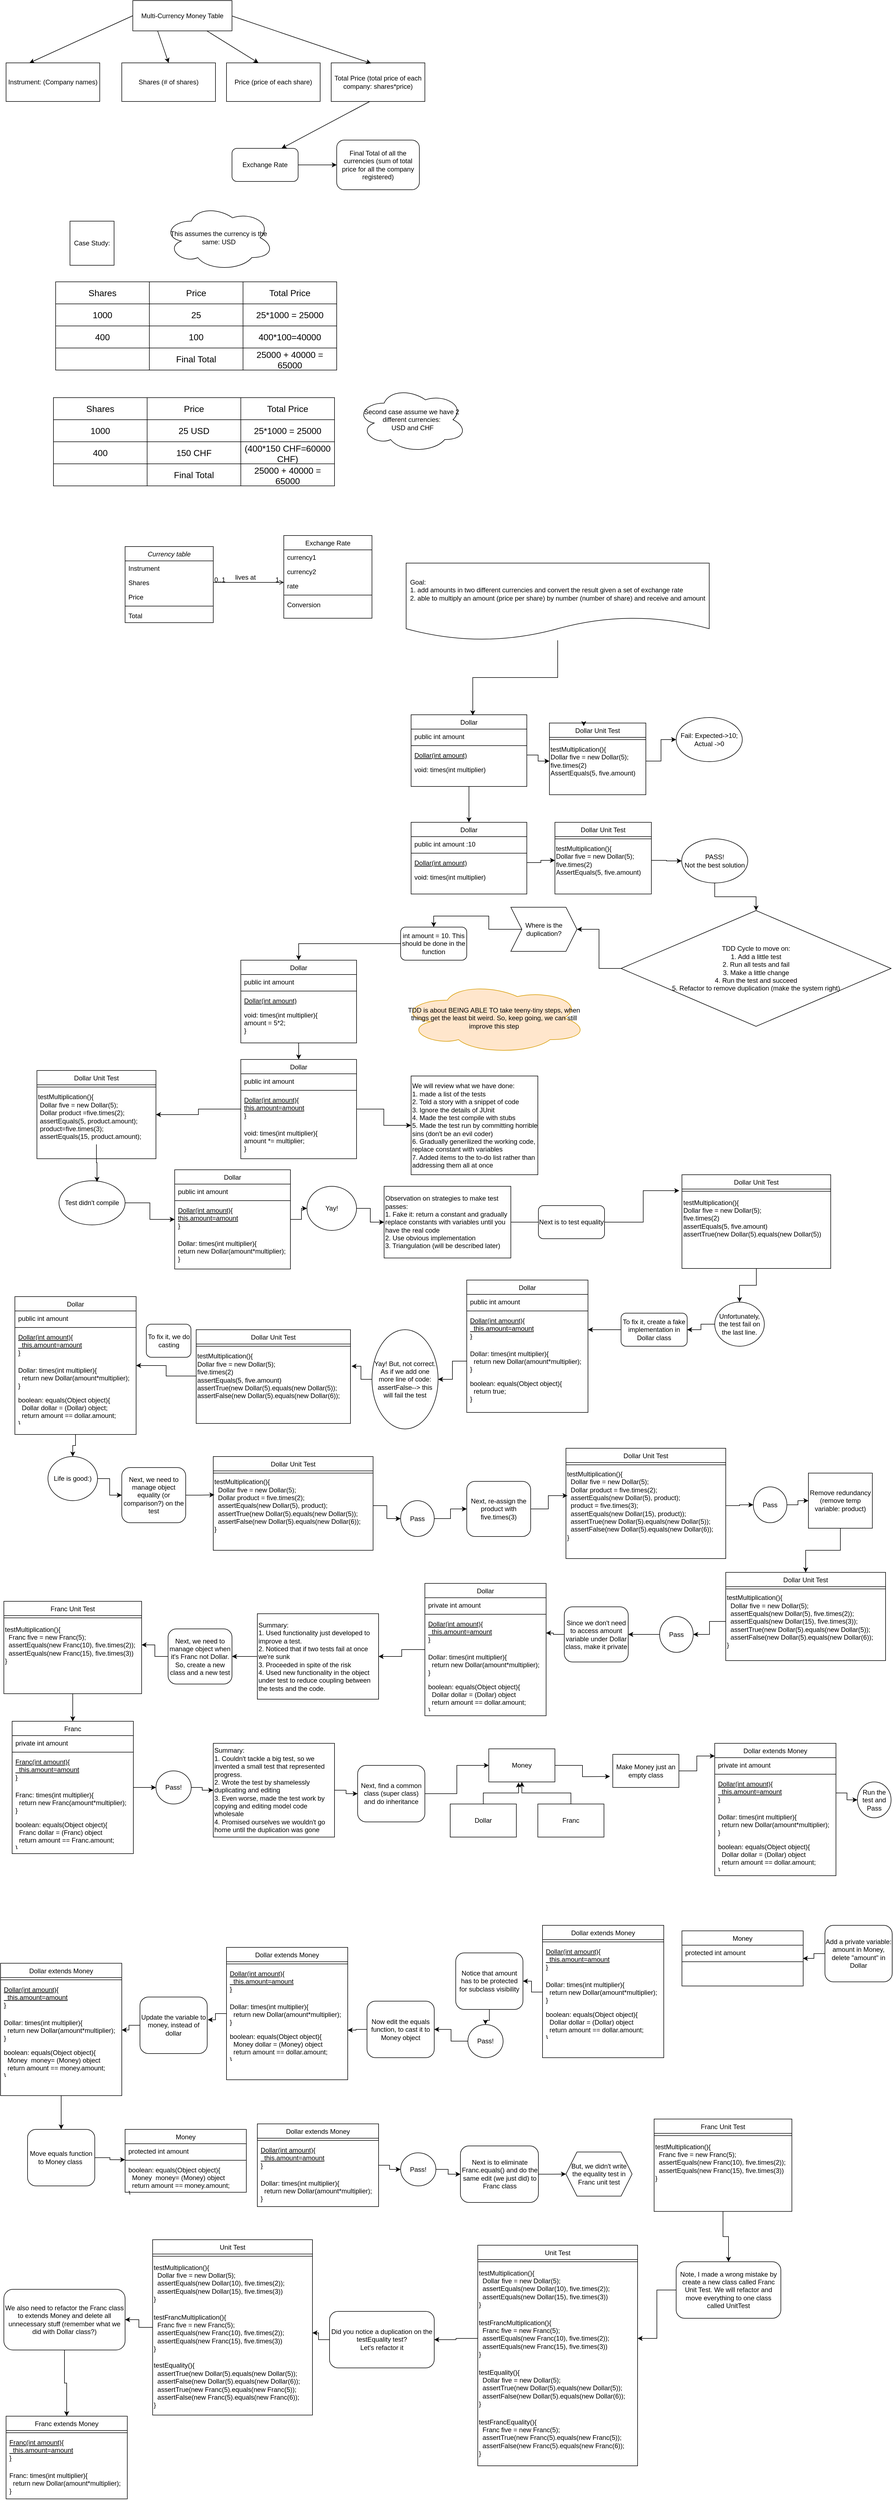 <mxfile version="21.6.8" type="github">
  <diagram id="C5RBs43oDa-KdzZeNtuy" name="Page-1">
    <mxGraphModel dx="1434" dy="750" grid="1" gridSize="10" guides="1" tooltips="1" connect="1" arrows="1" fold="1" page="1" pageScale="1" pageWidth="827" pageHeight="1169" math="0" shadow="0">
      <root>
        <mxCell id="WIyWlLk6GJQsqaUBKTNV-0" />
        <mxCell id="WIyWlLk6GJQsqaUBKTNV-1" parent="WIyWlLk6GJQsqaUBKTNV-0" />
        <mxCell id="zkfFHV4jXpPFQw0GAbJ--0" value="Currency table" style="swimlane;fontStyle=2;align=center;verticalAlign=top;childLayout=stackLayout;horizontal=1;startSize=26;horizontalStack=0;resizeParent=1;resizeLast=0;collapsible=1;marginBottom=0;rounded=0;shadow=0;strokeWidth=1;" parent="WIyWlLk6GJQsqaUBKTNV-1" vertex="1">
          <mxGeometry x="250" y="1020" width="160" height="138" as="geometry">
            <mxRectangle x="230" y="140" width="160" height="26" as="alternateBounds" />
          </mxGeometry>
        </mxCell>
        <mxCell id="zkfFHV4jXpPFQw0GAbJ--1" value="Instrument" style="text;align=left;verticalAlign=top;spacingLeft=4;spacingRight=4;overflow=hidden;rotatable=0;points=[[0,0.5],[1,0.5]];portConstraint=eastwest;" parent="zkfFHV4jXpPFQw0GAbJ--0" vertex="1">
          <mxGeometry y="26" width="160" height="26" as="geometry" />
        </mxCell>
        <mxCell id="zkfFHV4jXpPFQw0GAbJ--2" value="Shares" style="text;align=left;verticalAlign=top;spacingLeft=4;spacingRight=4;overflow=hidden;rotatable=0;points=[[0,0.5],[1,0.5]];portConstraint=eastwest;rounded=0;shadow=0;html=0;" parent="zkfFHV4jXpPFQw0GAbJ--0" vertex="1">
          <mxGeometry y="52" width="160" height="26" as="geometry" />
        </mxCell>
        <mxCell id="zkfFHV4jXpPFQw0GAbJ--3" value="Price" style="text;align=left;verticalAlign=top;spacingLeft=4;spacingRight=4;overflow=hidden;rotatable=0;points=[[0,0.5],[1,0.5]];portConstraint=eastwest;rounded=0;shadow=0;html=0;" parent="zkfFHV4jXpPFQw0GAbJ--0" vertex="1">
          <mxGeometry y="78" width="160" height="26" as="geometry" />
        </mxCell>
        <mxCell id="zkfFHV4jXpPFQw0GAbJ--4" value="" style="line;html=1;strokeWidth=1;align=left;verticalAlign=middle;spacingTop=-1;spacingLeft=3;spacingRight=3;rotatable=0;labelPosition=right;points=[];portConstraint=eastwest;" parent="zkfFHV4jXpPFQw0GAbJ--0" vertex="1">
          <mxGeometry y="104" width="160" height="8" as="geometry" />
        </mxCell>
        <mxCell id="zkfFHV4jXpPFQw0GAbJ--5" value="Total" style="text;align=left;verticalAlign=top;spacingLeft=4;spacingRight=4;overflow=hidden;rotatable=0;points=[[0,0.5],[1,0.5]];portConstraint=eastwest;" parent="zkfFHV4jXpPFQw0GAbJ--0" vertex="1">
          <mxGeometry y="112" width="160" height="26" as="geometry" />
        </mxCell>
        <mxCell id="K9V3QC0t0sdOItGHkeq5-19" style="edgeStyle=orthogonalEdgeStyle;rounded=0;orthogonalLoop=1;jettySize=auto;html=1;entryX=0.5;entryY=0;entryDx=0;entryDy=0;" parent="WIyWlLk6GJQsqaUBKTNV-1" source="zkfFHV4jXpPFQw0GAbJ--6" target="K9V3QC0t0sdOItGHkeq5-5" edge="1">
          <mxGeometry relative="1" as="geometry" />
        </mxCell>
        <mxCell id="zkfFHV4jXpPFQw0GAbJ--6" value="Dollar" style="swimlane;fontStyle=0;align=center;verticalAlign=top;childLayout=stackLayout;horizontal=1;startSize=26;horizontalStack=0;resizeParent=1;resizeLast=0;collapsible=1;marginBottom=0;rounded=0;shadow=0;strokeWidth=1;" parent="WIyWlLk6GJQsqaUBKTNV-1" vertex="1">
          <mxGeometry x="769" y="1325" width="210" height="130" as="geometry">
            <mxRectangle x="130" y="380" width="160" height="26" as="alternateBounds" />
          </mxGeometry>
        </mxCell>
        <mxCell id="zkfFHV4jXpPFQw0GAbJ--7" value="public int amount " style="text;align=left;verticalAlign=top;spacingLeft=4;spacingRight=4;overflow=hidden;rotatable=0;points=[[0,0.5],[1,0.5]];portConstraint=eastwest;" parent="zkfFHV4jXpPFQw0GAbJ--6" vertex="1">
          <mxGeometry y="26" width="210" height="26" as="geometry" />
        </mxCell>
        <mxCell id="zkfFHV4jXpPFQw0GAbJ--9" value="" style="line;html=1;strokeWidth=1;align=left;verticalAlign=middle;spacingTop=-1;spacingLeft=3;spacingRight=3;rotatable=0;labelPosition=right;points=[];portConstraint=eastwest;" parent="zkfFHV4jXpPFQw0GAbJ--6" vertex="1">
          <mxGeometry y="52" width="210" height="8" as="geometry" />
        </mxCell>
        <mxCell id="zkfFHV4jXpPFQw0GAbJ--10" value="Dollar(int amount)" style="text;align=left;verticalAlign=top;spacingLeft=4;spacingRight=4;overflow=hidden;rotatable=0;points=[[0,0.5],[1,0.5]];portConstraint=eastwest;fontStyle=4" parent="zkfFHV4jXpPFQw0GAbJ--6" vertex="1">
          <mxGeometry y="60" width="210" height="26" as="geometry" />
        </mxCell>
        <mxCell id="K9V3QC0t0sdOItGHkeq5-0" value="void: times(int multiplier)" style="text;align=left;verticalAlign=top;spacingLeft=4;spacingRight=4;overflow=hidden;rotatable=0;points=[[0,0.5],[1,0.5]];portConstraint=eastwest;rounded=0;shadow=0;html=0;" parent="zkfFHV4jXpPFQw0GAbJ--6" vertex="1">
          <mxGeometry y="86" width="210" height="26" as="geometry" />
        </mxCell>
        <mxCell id="zkfFHV4jXpPFQw0GAbJ--13" value="Dollar Unit Test" style="swimlane;fontStyle=0;align=center;verticalAlign=top;childLayout=stackLayout;horizontal=1;startSize=26;horizontalStack=0;resizeParent=1;resizeLast=0;collapsible=1;marginBottom=0;rounded=0;shadow=0;strokeWidth=1;" parent="WIyWlLk6GJQsqaUBKTNV-1" vertex="1">
          <mxGeometry x="1020" y="1340" width="175" height="130" as="geometry">
            <mxRectangle x="340" y="380" width="170" height="26" as="alternateBounds" />
          </mxGeometry>
        </mxCell>
        <mxCell id="zkfFHV4jXpPFQw0GAbJ--15" value="" style="line;html=1;strokeWidth=1;align=left;verticalAlign=middle;spacingTop=-1;spacingLeft=3;spacingRight=3;rotatable=0;labelPosition=right;points=[];portConstraint=eastwest;" parent="zkfFHV4jXpPFQw0GAbJ--13" vertex="1">
          <mxGeometry y="26" width="175" height="8" as="geometry" />
        </mxCell>
        <mxCell id="K9V3QC0t0sdOItGHkeq5-2" value="testMultiplication(){&lt;br&gt;Dollar five = new Dollar(5);&lt;br&gt;five.times(2)&lt;br&gt;AssertEquals(5, five.amount)" style="text;html=1;align=left;verticalAlign=middle;resizable=0;points=[];autosize=1;strokeColor=none;fillColor=none;" parent="zkfFHV4jXpPFQw0GAbJ--13" vertex="1">
          <mxGeometry y="34" width="175" height="70" as="geometry" />
        </mxCell>
        <mxCell id="zkfFHV4jXpPFQw0GAbJ--17" value="Exchange Rate" style="swimlane;fontStyle=0;align=center;verticalAlign=top;childLayout=stackLayout;horizontal=1;startSize=26;horizontalStack=0;resizeParent=1;resizeLast=0;collapsible=1;marginBottom=0;rounded=0;shadow=0;strokeWidth=1;" parent="WIyWlLk6GJQsqaUBKTNV-1" vertex="1">
          <mxGeometry x="538" y="1000" width="160" height="150" as="geometry">
            <mxRectangle x="550" y="140" width="160" height="26" as="alternateBounds" />
          </mxGeometry>
        </mxCell>
        <mxCell id="zkfFHV4jXpPFQw0GAbJ--18" value="currency1" style="text;align=left;verticalAlign=top;spacingLeft=4;spacingRight=4;overflow=hidden;rotatable=0;points=[[0,0.5],[1,0.5]];portConstraint=eastwest;" parent="zkfFHV4jXpPFQw0GAbJ--17" vertex="1">
          <mxGeometry y="26" width="160" height="26" as="geometry" />
        </mxCell>
        <mxCell id="zkfFHV4jXpPFQw0GAbJ--19" value="currency2" style="text;align=left;verticalAlign=top;spacingLeft=4;spacingRight=4;overflow=hidden;rotatable=0;points=[[0,0.5],[1,0.5]];portConstraint=eastwest;rounded=0;shadow=0;html=0;" parent="zkfFHV4jXpPFQw0GAbJ--17" vertex="1">
          <mxGeometry y="52" width="160" height="26" as="geometry" />
        </mxCell>
        <mxCell id="zkfFHV4jXpPFQw0GAbJ--22" value="rate" style="text;align=left;verticalAlign=top;spacingLeft=4;spacingRight=4;overflow=hidden;rotatable=0;points=[[0,0.5],[1,0.5]];portConstraint=eastwest;rounded=0;shadow=0;html=0;" parent="zkfFHV4jXpPFQw0GAbJ--17" vertex="1">
          <mxGeometry y="78" width="160" height="26" as="geometry" />
        </mxCell>
        <mxCell id="zkfFHV4jXpPFQw0GAbJ--23" value="" style="line;html=1;strokeWidth=1;align=left;verticalAlign=middle;spacingTop=-1;spacingLeft=3;spacingRight=3;rotatable=0;labelPosition=right;points=[];portConstraint=eastwest;" parent="zkfFHV4jXpPFQw0GAbJ--17" vertex="1">
          <mxGeometry y="104" width="160" height="8" as="geometry" />
        </mxCell>
        <mxCell id="zkfFHV4jXpPFQw0GAbJ--24" value="Conversion" style="text;align=left;verticalAlign=top;spacingLeft=4;spacingRight=4;overflow=hidden;rotatable=0;points=[[0,0.5],[1,0.5]];portConstraint=eastwest;" parent="zkfFHV4jXpPFQw0GAbJ--17" vertex="1">
          <mxGeometry y="112" width="160" height="26" as="geometry" />
        </mxCell>
        <mxCell id="zkfFHV4jXpPFQw0GAbJ--26" value="" style="endArrow=open;shadow=0;strokeWidth=1;rounded=0;endFill=1;edgeStyle=elbowEdgeStyle;elbow=vertical;" parent="WIyWlLk6GJQsqaUBKTNV-1" source="zkfFHV4jXpPFQw0GAbJ--0" target="zkfFHV4jXpPFQw0GAbJ--17" edge="1">
          <mxGeometry x="0.5" y="41" relative="1" as="geometry">
            <mxPoint x="410" y="1092" as="sourcePoint" />
            <mxPoint x="570" y="1092" as="targetPoint" />
            <mxPoint x="-40" y="32" as="offset" />
          </mxGeometry>
        </mxCell>
        <mxCell id="zkfFHV4jXpPFQw0GAbJ--27" value="0..1" style="resizable=0;align=left;verticalAlign=bottom;labelBackgroundColor=none;fontSize=12;" parent="zkfFHV4jXpPFQw0GAbJ--26" connectable="0" vertex="1">
          <mxGeometry x="-1" relative="1" as="geometry">
            <mxPoint y="4" as="offset" />
          </mxGeometry>
        </mxCell>
        <mxCell id="zkfFHV4jXpPFQw0GAbJ--28" value="1" style="resizable=0;align=right;verticalAlign=bottom;labelBackgroundColor=none;fontSize=12;" parent="zkfFHV4jXpPFQw0GAbJ--26" connectable="0" vertex="1">
          <mxGeometry x="1" relative="1" as="geometry">
            <mxPoint x="-7" y="4" as="offset" />
          </mxGeometry>
        </mxCell>
        <mxCell id="zkfFHV4jXpPFQw0GAbJ--29" value="lives at" style="text;html=1;resizable=0;points=[];;align=center;verticalAlign=middle;labelBackgroundColor=none;rounded=0;shadow=0;strokeWidth=1;fontSize=12;" parent="zkfFHV4jXpPFQw0GAbJ--26" vertex="1" connectable="0">
          <mxGeometry x="0.5" y="49" relative="1" as="geometry">
            <mxPoint x="-38" y="40" as="offset" />
          </mxGeometry>
        </mxCell>
        <mxCell id="GJQKmAsqIFzK3T6_oYsG-0" value="Multi-Currency Money Table" style="rounded=0;whiteSpace=wrap;html=1;" parent="WIyWlLk6GJQsqaUBKTNV-1" vertex="1">
          <mxGeometry x="264" y="30" width="180" height="55" as="geometry" />
        </mxCell>
        <mxCell id="GJQKmAsqIFzK3T6_oYsG-1" value="Instrument: (Company names)" style="rounded=0;whiteSpace=wrap;html=1;" parent="WIyWlLk6GJQsqaUBKTNV-1" vertex="1">
          <mxGeometry x="34" y="143" width="170" height="70" as="geometry" />
        </mxCell>
        <mxCell id="GJQKmAsqIFzK3T6_oYsG-2" value="Shares (# of shares)" style="rounded=0;whiteSpace=wrap;html=1;" parent="WIyWlLk6GJQsqaUBKTNV-1" vertex="1">
          <mxGeometry x="244" y="143" width="170" height="70" as="geometry" />
        </mxCell>
        <mxCell id="GJQKmAsqIFzK3T6_oYsG-4" value="" style="endArrow=classic;html=1;rounded=0;entryX=0.25;entryY=0;entryDx=0;entryDy=0;exitX=0;exitY=0.5;exitDx=0;exitDy=0;" parent="WIyWlLk6GJQsqaUBKTNV-1" source="GJQKmAsqIFzK3T6_oYsG-0" target="GJQKmAsqIFzK3T6_oYsG-1" edge="1">
          <mxGeometry width="50" height="50" relative="1" as="geometry">
            <mxPoint x="104" y="93" as="sourcePoint" />
            <mxPoint x="154" y="43" as="targetPoint" />
          </mxGeometry>
        </mxCell>
        <mxCell id="GJQKmAsqIFzK3T6_oYsG-5" value="" style="endArrow=classic;html=1;rounded=0;entryX=0.5;entryY=0;entryDx=0;entryDy=0;exitX=0.25;exitY=1;exitDx=0;exitDy=0;" parent="WIyWlLk6GJQsqaUBKTNV-1" source="GJQKmAsqIFzK3T6_oYsG-0" target="GJQKmAsqIFzK3T6_oYsG-2" edge="1">
          <mxGeometry width="50" height="50" relative="1" as="geometry">
            <mxPoint x="274" y="68" as="sourcePoint" />
            <mxPoint x="87" y="153" as="targetPoint" />
            <Array as="points" />
          </mxGeometry>
        </mxCell>
        <mxCell id="GJQKmAsqIFzK3T6_oYsG-6" value="Price (price of each share)" style="rounded=0;whiteSpace=wrap;html=1;" parent="WIyWlLk6GJQsqaUBKTNV-1" vertex="1">
          <mxGeometry x="434" y="143" width="170" height="70" as="geometry" />
        </mxCell>
        <mxCell id="GJQKmAsqIFzK3T6_oYsG-7" value="Total Price (total price of each company: shares*price)" style="rounded=0;whiteSpace=wrap;html=1;" parent="WIyWlLk6GJQsqaUBKTNV-1" vertex="1">
          <mxGeometry x="624" y="143" width="170" height="70" as="geometry" />
        </mxCell>
        <mxCell id="GJQKmAsqIFzK3T6_oYsG-8" value="" style="endArrow=classic;html=1;rounded=0;entryX=0.5;entryY=0;entryDx=0;entryDy=0;" parent="WIyWlLk6GJQsqaUBKTNV-1" source="GJQKmAsqIFzK3T6_oYsG-0" edge="1">
          <mxGeometry width="50" height="50" relative="1" as="geometry">
            <mxPoint x="472" y="85" as="sourcePoint" />
            <mxPoint x="492" y="143" as="targetPoint" />
            <Array as="points" />
          </mxGeometry>
        </mxCell>
        <mxCell id="GJQKmAsqIFzK3T6_oYsG-9" value="" style="endArrow=classic;html=1;rounded=0;entryX=0.426;entryY=0.011;entryDx=0;entryDy=0;entryPerimeter=0;" parent="WIyWlLk6GJQsqaUBKTNV-1" target="GJQKmAsqIFzK3T6_oYsG-7" edge="1">
          <mxGeometry width="50" height="50" relative="1" as="geometry">
            <mxPoint x="444" y="58" as="sourcePoint" />
            <mxPoint x="538" y="116" as="targetPoint" />
            <Array as="points" />
          </mxGeometry>
        </mxCell>
        <mxCell id="GJQKmAsqIFzK3T6_oYsG-11" value="Final Total of all the currencies (sum of total price for all the company registered)" style="rounded=1;whiteSpace=wrap;html=1;" parent="WIyWlLk6GJQsqaUBKTNV-1" vertex="1">
          <mxGeometry x="634" y="283" width="150" height="90" as="geometry" />
        </mxCell>
        <mxCell id="GJQKmAsqIFzK3T6_oYsG-12" value="" style="endArrow=classic;html=1;rounded=0;entryX=0.75;entryY=0;entryDx=0;entryDy=0;" parent="WIyWlLk6GJQsqaUBKTNV-1" target="GJQKmAsqIFzK3T6_oYsG-13" edge="1">
          <mxGeometry width="50" height="50" relative="1" as="geometry">
            <mxPoint x="694" y="213" as="sourcePoint" />
            <mxPoint x="534" y="283" as="targetPoint" />
            <Array as="points" />
          </mxGeometry>
        </mxCell>
        <mxCell id="GJQKmAsqIFzK3T6_oYsG-14" style="edgeStyle=orthogonalEdgeStyle;rounded=0;orthogonalLoop=1;jettySize=auto;html=1;entryX=0;entryY=0.5;entryDx=0;entryDy=0;" parent="WIyWlLk6GJQsqaUBKTNV-1" source="GJQKmAsqIFzK3T6_oYsG-13" target="GJQKmAsqIFzK3T6_oYsG-11" edge="1">
          <mxGeometry relative="1" as="geometry" />
        </mxCell>
        <mxCell id="GJQKmAsqIFzK3T6_oYsG-13" value="Exchange Rate" style="rounded=1;whiteSpace=wrap;html=1;" parent="WIyWlLk6GJQsqaUBKTNV-1" vertex="1">
          <mxGeometry x="444" y="298" width="120" height="60" as="geometry" />
        </mxCell>
        <mxCell id="GJQKmAsqIFzK3T6_oYsG-15" value="Case Study:&lt;br&gt;" style="whiteSpace=wrap;html=1;aspect=fixed;" parent="WIyWlLk6GJQsqaUBKTNV-1" vertex="1">
          <mxGeometry x="150" y="430" width="80" height="80" as="geometry" />
        </mxCell>
        <mxCell id="GJQKmAsqIFzK3T6_oYsG-17" value="" style="shape=table;startSize=0;container=1;collapsible=0;childLayout=tableLayout;fontSize=16;" parent="WIyWlLk6GJQsqaUBKTNV-1" vertex="1">
          <mxGeometry x="124" y="540" width="510" height="160" as="geometry" />
        </mxCell>
        <mxCell id="GJQKmAsqIFzK3T6_oYsG-18" value="" style="shape=tableRow;horizontal=0;startSize=0;swimlaneHead=0;swimlaneBody=0;strokeColor=inherit;top=0;left=0;bottom=0;right=0;collapsible=0;dropTarget=0;fillColor=none;points=[[0,0.5],[1,0.5]];portConstraint=eastwest;fontSize=16;" parent="GJQKmAsqIFzK3T6_oYsG-17" vertex="1">
          <mxGeometry width="510" height="40" as="geometry" />
        </mxCell>
        <mxCell id="GJQKmAsqIFzK3T6_oYsG-19" value="Shares" style="shape=partialRectangle;html=1;whiteSpace=wrap;connectable=0;strokeColor=inherit;overflow=hidden;fillColor=none;top=0;left=0;bottom=0;right=0;pointerEvents=1;fontSize=16;" parent="GJQKmAsqIFzK3T6_oYsG-18" vertex="1">
          <mxGeometry width="170" height="40" as="geometry">
            <mxRectangle width="170" height="40" as="alternateBounds" />
          </mxGeometry>
        </mxCell>
        <mxCell id="GJQKmAsqIFzK3T6_oYsG-20" value="Price" style="shape=partialRectangle;html=1;whiteSpace=wrap;connectable=0;strokeColor=inherit;overflow=hidden;fillColor=none;top=0;left=0;bottom=0;right=0;pointerEvents=1;fontSize=16;" parent="GJQKmAsqIFzK3T6_oYsG-18" vertex="1">
          <mxGeometry x="170" width="170" height="40" as="geometry">
            <mxRectangle width="170" height="40" as="alternateBounds" />
          </mxGeometry>
        </mxCell>
        <mxCell id="GJQKmAsqIFzK3T6_oYsG-21" value="Total Price" style="shape=partialRectangle;html=1;whiteSpace=wrap;connectable=0;strokeColor=inherit;overflow=hidden;fillColor=none;top=0;left=0;bottom=0;right=0;pointerEvents=1;fontSize=16;" parent="GJQKmAsqIFzK3T6_oYsG-18" vertex="1">
          <mxGeometry x="340" width="170" height="40" as="geometry">
            <mxRectangle width="170" height="40" as="alternateBounds" />
          </mxGeometry>
        </mxCell>
        <mxCell id="GJQKmAsqIFzK3T6_oYsG-30" value="" style="shape=tableRow;horizontal=0;startSize=0;swimlaneHead=0;swimlaneBody=0;strokeColor=inherit;top=0;left=0;bottom=0;right=0;collapsible=0;dropTarget=0;fillColor=none;points=[[0,0.5],[1,0.5]];portConstraint=eastwest;fontSize=16;" parent="GJQKmAsqIFzK3T6_oYsG-17" vertex="1">
          <mxGeometry y="40" width="510" height="40" as="geometry" />
        </mxCell>
        <mxCell id="GJQKmAsqIFzK3T6_oYsG-31" value="1000" style="shape=partialRectangle;html=1;whiteSpace=wrap;connectable=0;strokeColor=inherit;overflow=hidden;fillColor=none;top=0;left=0;bottom=0;right=0;pointerEvents=1;fontSize=16;" parent="GJQKmAsqIFzK3T6_oYsG-30" vertex="1">
          <mxGeometry width="170" height="40" as="geometry">
            <mxRectangle width="170" height="40" as="alternateBounds" />
          </mxGeometry>
        </mxCell>
        <mxCell id="GJQKmAsqIFzK3T6_oYsG-32" value="25" style="shape=partialRectangle;html=1;whiteSpace=wrap;connectable=0;strokeColor=inherit;overflow=hidden;fillColor=none;top=0;left=0;bottom=0;right=0;pointerEvents=1;fontSize=16;" parent="GJQKmAsqIFzK3T6_oYsG-30" vertex="1">
          <mxGeometry x="170" width="170" height="40" as="geometry">
            <mxRectangle width="170" height="40" as="alternateBounds" />
          </mxGeometry>
        </mxCell>
        <mxCell id="GJQKmAsqIFzK3T6_oYsG-33" value="25*1000 = 25000" style="shape=partialRectangle;html=1;whiteSpace=wrap;connectable=0;strokeColor=inherit;overflow=hidden;fillColor=none;top=0;left=0;bottom=0;right=0;pointerEvents=1;fontSize=16;" parent="GJQKmAsqIFzK3T6_oYsG-30" vertex="1">
          <mxGeometry x="340" width="170" height="40" as="geometry">
            <mxRectangle width="170" height="40" as="alternateBounds" />
          </mxGeometry>
        </mxCell>
        <mxCell id="GJQKmAsqIFzK3T6_oYsG-22" value="" style="shape=tableRow;horizontal=0;startSize=0;swimlaneHead=0;swimlaneBody=0;strokeColor=inherit;top=0;left=0;bottom=0;right=0;collapsible=0;dropTarget=0;fillColor=none;points=[[0,0.5],[1,0.5]];portConstraint=eastwest;fontSize=16;" parent="GJQKmAsqIFzK3T6_oYsG-17" vertex="1">
          <mxGeometry y="80" width="510" height="40" as="geometry" />
        </mxCell>
        <mxCell id="GJQKmAsqIFzK3T6_oYsG-23" value="400" style="shape=partialRectangle;html=1;whiteSpace=wrap;connectable=0;strokeColor=inherit;overflow=hidden;fillColor=none;top=0;left=0;bottom=0;right=0;pointerEvents=1;fontSize=16;" parent="GJQKmAsqIFzK3T6_oYsG-22" vertex="1">
          <mxGeometry width="170" height="40" as="geometry">
            <mxRectangle width="170" height="40" as="alternateBounds" />
          </mxGeometry>
        </mxCell>
        <mxCell id="GJQKmAsqIFzK3T6_oYsG-24" value="100" style="shape=partialRectangle;html=1;whiteSpace=wrap;connectable=0;strokeColor=inherit;overflow=hidden;fillColor=none;top=0;left=0;bottom=0;right=0;pointerEvents=1;fontSize=16;" parent="GJQKmAsqIFzK3T6_oYsG-22" vertex="1">
          <mxGeometry x="170" width="170" height="40" as="geometry">
            <mxRectangle width="170" height="40" as="alternateBounds" />
          </mxGeometry>
        </mxCell>
        <mxCell id="GJQKmAsqIFzK3T6_oYsG-25" value="400*100=40000" style="shape=partialRectangle;html=1;whiteSpace=wrap;connectable=0;strokeColor=inherit;overflow=hidden;fillColor=none;top=0;left=0;bottom=0;right=0;pointerEvents=1;fontSize=16;" parent="GJQKmAsqIFzK3T6_oYsG-22" vertex="1">
          <mxGeometry x="340" width="170" height="40" as="geometry">
            <mxRectangle width="170" height="40" as="alternateBounds" />
          </mxGeometry>
        </mxCell>
        <mxCell id="GJQKmAsqIFzK3T6_oYsG-26" value="" style="shape=tableRow;horizontal=0;startSize=0;swimlaneHead=0;swimlaneBody=0;strokeColor=inherit;top=0;left=0;bottom=0;right=0;collapsible=0;dropTarget=0;fillColor=none;points=[[0,0.5],[1,0.5]];portConstraint=eastwest;fontSize=16;" parent="GJQKmAsqIFzK3T6_oYsG-17" vertex="1">
          <mxGeometry y="120" width="510" height="40" as="geometry" />
        </mxCell>
        <mxCell id="GJQKmAsqIFzK3T6_oYsG-27" value="" style="shape=partialRectangle;html=1;whiteSpace=wrap;connectable=0;strokeColor=inherit;overflow=hidden;fillColor=none;top=0;left=0;bottom=0;right=0;pointerEvents=1;fontSize=16;" parent="GJQKmAsqIFzK3T6_oYsG-26" vertex="1">
          <mxGeometry width="170" height="40" as="geometry">
            <mxRectangle width="170" height="40" as="alternateBounds" />
          </mxGeometry>
        </mxCell>
        <mxCell id="GJQKmAsqIFzK3T6_oYsG-28" value="Final Total" style="shape=partialRectangle;html=1;whiteSpace=wrap;connectable=0;strokeColor=inherit;overflow=hidden;fillColor=none;top=0;left=0;bottom=0;right=0;pointerEvents=1;fontSize=16;" parent="GJQKmAsqIFzK3T6_oYsG-26" vertex="1">
          <mxGeometry x="170" width="170" height="40" as="geometry">
            <mxRectangle width="170" height="40" as="alternateBounds" />
          </mxGeometry>
        </mxCell>
        <mxCell id="GJQKmAsqIFzK3T6_oYsG-29" value="25000 + 40000 = 65000" style="shape=partialRectangle;html=1;whiteSpace=wrap;connectable=0;strokeColor=inherit;overflow=hidden;fillColor=none;top=0;left=0;bottom=0;right=0;pointerEvents=1;fontSize=16;" parent="GJQKmAsqIFzK3T6_oYsG-26" vertex="1">
          <mxGeometry x="340" width="170" height="40" as="geometry">
            <mxRectangle width="170" height="40" as="alternateBounds" />
          </mxGeometry>
        </mxCell>
        <mxCell id="GJQKmAsqIFzK3T6_oYsG-35" value="This assumes the currency is the same: USD" style="ellipse;shape=cloud;whiteSpace=wrap;html=1;" parent="WIyWlLk6GJQsqaUBKTNV-1" vertex="1">
          <mxGeometry x="320" y="400" width="200" height="120" as="geometry" />
        </mxCell>
        <mxCell id="GJQKmAsqIFzK3T6_oYsG-36" value="" style="shape=table;startSize=0;container=1;collapsible=0;childLayout=tableLayout;fontSize=16;" parent="WIyWlLk6GJQsqaUBKTNV-1" vertex="1">
          <mxGeometry x="120" y="750" width="510" height="160" as="geometry" />
        </mxCell>
        <mxCell id="GJQKmAsqIFzK3T6_oYsG-37" value="" style="shape=tableRow;horizontal=0;startSize=0;swimlaneHead=0;swimlaneBody=0;strokeColor=inherit;top=0;left=0;bottom=0;right=0;collapsible=0;dropTarget=0;fillColor=none;points=[[0,0.5],[1,0.5]];portConstraint=eastwest;fontSize=16;" parent="GJQKmAsqIFzK3T6_oYsG-36" vertex="1">
          <mxGeometry width="510" height="40" as="geometry" />
        </mxCell>
        <mxCell id="GJQKmAsqIFzK3T6_oYsG-38" value="Shares" style="shape=partialRectangle;html=1;whiteSpace=wrap;connectable=0;strokeColor=inherit;overflow=hidden;fillColor=none;top=0;left=0;bottom=0;right=0;pointerEvents=1;fontSize=16;" parent="GJQKmAsqIFzK3T6_oYsG-37" vertex="1">
          <mxGeometry width="170" height="40" as="geometry">
            <mxRectangle width="170" height="40" as="alternateBounds" />
          </mxGeometry>
        </mxCell>
        <mxCell id="GJQKmAsqIFzK3T6_oYsG-39" value="Price" style="shape=partialRectangle;html=1;whiteSpace=wrap;connectable=0;strokeColor=inherit;overflow=hidden;fillColor=none;top=0;left=0;bottom=0;right=0;pointerEvents=1;fontSize=16;" parent="GJQKmAsqIFzK3T6_oYsG-37" vertex="1">
          <mxGeometry x="170" width="170" height="40" as="geometry">
            <mxRectangle width="170" height="40" as="alternateBounds" />
          </mxGeometry>
        </mxCell>
        <mxCell id="GJQKmAsqIFzK3T6_oYsG-40" value="Total Price" style="shape=partialRectangle;html=1;whiteSpace=wrap;connectable=0;strokeColor=inherit;overflow=hidden;fillColor=none;top=0;left=0;bottom=0;right=0;pointerEvents=1;fontSize=16;" parent="GJQKmAsqIFzK3T6_oYsG-37" vertex="1">
          <mxGeometry x="340" width="170" height="40" as="geometry">
            <mxRectangle width="170" height="40" as="alternateBounds" />
          </mxGeometry>
        </mxCell>
        <mxCell id="GJQKmAsqIFzK3T6_oYsG-41" value="" style="shape=tableRow;horizontal=0;startSize=0;swimlaneHead=0;swimlaneBody=0;strokeColor=inherit;top=0;left=0;bottom=0;right=0;collapsible=0;dropTarget=0;fillColor=none;points=[[0,0.5],[1,0.5]];portConstraint=eastwest;fontSize=16;" parent="GJQKmAsqIFzK3T6_oYsG-36" vertex="1">
          <mxGeometry y="40" width="510" height="40" as="geometry" />
        </mxCell>
        <mxCell id="GJQKmAsqIFzK3T6_oYsG-42" value="1000" style="shape=partialRectangle;html=1;whiteSpace=wrap;connectable=0;strokeColor=inherit;overflow=hidden;fillColor=none;top=0;left=0;bottom=0;right=0;pointerEvents=1;fontSize=16;" parent="GJQKmAsqIFzK3T6_oYsG-41" vertex="1">
          <mxGeometry width="170" height="40" as="geometry">
            <mxRectangle width="170" height="40" as="alternateBounds" />
          </mxGeometry>
        </mxCell>
        <mxCell id="GJQKmAsqIFzK3T6_oYsG-43" value="25 USD" style="shape=partialRectangle;html=1;whiteSpace=wrap;connectable=0;strokeColor=inherit;overflow=hidden;fillColor=none;top=0;left=0;bottom=0;right=0;pointerEvents=1;fontSize=16;" parent="GJQKmAsqIFzK3T6_oYsG-41" vertex="1">
          <mxGeometry x="170" width="170" height="40" as="geometry">
            <mxRectangle width="170" height="40" as="alternateBounds" />
          </mxGeometry>
        </mxCell>
        <mxCell id="GJQKmAsqIFzK3T6_oYsG-44" value="25*1000 = 25000" style="shape=partialRectangle;html=1;whiteSpace=wrap;connectable=0;strokeColor=inherit;overflow=hidden;fillColor=none;top=0;left=0;bottom=0;right=0;pointerEvents=1;fontSize=16;" parent="GJQKmAsqIFzK3T6_oYsG-41" vertex="1">
          <mxGeometry x="340" width="170" height="40" as="geometry">
            <mxRectangle width="170" height="40" as="alternateBounds" />
          </mxGeometry>
        </mxCell>
        <mxCell id="GJQKmAsqIFzK3T6_oYsG-45" value="" style="shape=tableRow;horizontal=0;startSize=0;swimlaneHead=0;swimlaneBody=0;strokeColor=inherit;top=0;left=0;bottom=0;right=0;collapsible=0;dropTarget=0;fillColor=none;points=[[0,0.5],[1,0.5]];portConstraint=eastwest;fontSize=16;" parent="GJQKmAsqIFzK3T6_oYsG-36" vertex="1">
          <mxGeometry y="80" width="510" height="40" as="geometry" />
        </mxCell>
        <mxCell id="GJQKmAsqIFzK3T6_oYsG-46" value="400" style="shape=partialRectangle;html=1;whiteSpace=wrap;connectable=0;strokeColor=inherit;overflow=hidden;fillColor=none;top=0;left=0;bottom=0;right=0;pointerEvents=1;fontSize=16;" parent="GJQKmAsqIFzK3T6_oYsG-45" vertex="1">
          <mxGeometry width="170" height="40" as="geometry">
            <mxRectangle width="170" height="40" as="alternateBounds" />
          </mxGeometry>
        </mxCell>
        <mxCell id="GJQKmAsqIFzK3T6_oYsG-47" value="150 CHF" style="shape=partialRectangle;html=1;whiteSpace=wrap;connectable=0;strokeColor=inherit;overflow=hidden;fillColor=none;top=0;left=0;bottom=0;right=0;pointerEvents=1;fontSize=16;" parent="GJQKmAsqIFzK3T6_oYsG-45" vertex="1">
          <mxGeometry x="170" width="170" height="40" as="geometry">
            <mxRectangle width="170" height="40" as="alternateBounds" />
          </mxGeometry>
        </mxCell>
        <mxCell id="GJQKmAsqIFzK3T6_oYsG-48" value="(400*150 CHF=60000 CHF)" style="shape=partialRectangle;html=1;whiteSpace=wrap;connectable=0;strokeColor=inherit;overflow=hidden;fillColor=none;top=0;left=0;bottom=0;right=0;pointerEvents=1;fontSize=16;" parent="GJQKmAsqIFzK3T6_oYsG-45" vertex="1">
          <mxGeometry x="340" width="170" height="40" as="geometry">
            <mxRectangle width="170" height="40" as="alternateBounds" />
          </mxGeometry>
        </mxCell>
        <mxCell id="GJQKmAsqIFzK3T6_oYsG-49" value="" style="shape=tableRow;horizontal=0;startSize=0;swimlaneHead=0;swimlaneBody=0;strokeColor=inherit;top=0;left=0;bottom=0;right=0;collapsible=0;dropTarget=0;fillColor=none;points=[[0,0.5],[1,0.5]];portConstraint=eastwest;fontSize=16;" parent="GJQKmAsqIFzK3T6_oYsG-36" vertex="1">
          <mxGeometry y="120" width="510" height="40" as="geometry" />
        </mxCell>
        <mxCell id="GJQKmAsqIFzK3T6_oYsG-50" value="" style="shape=partialRectangle;html=1;whiteSpace=wrap;connectable=0;strokeColor=inherit;overflow=hidden;fillColor=none;top=0;left=0;bottom=0;right=0;pointerEvents=1;fontSize=16;" parent="GJQKmAsqIFzK3T6_oYsG-49" vertex="1">
          <mxGeometry width="170" height="40" as="geometry">
            <mxRectangle width="170" height="40" as="alternateBounds" />
          </mxGeometry>
        </mxCell>
        <mxCell id="GJQKmAsqIFzK3T6_oYsG-51" value="Final Total" style="shape=partialRectangle;html=1;whiteSpace=wrap;connectable=0;strokeColor=inherit;overflow=hidden;fillColor=none;top=0;left=0;bottom=0;right=0;pointerEvents=1;fontSize=16;" parent="GJQKmAsqIFzK3T6_oYsG-49" vertex="1">
          <mxGeometry x="170" width="170" height="40" as="geometry">
            <mxRectangle width="170" height="40" as="alternateBounds" />
          </mxGeometry>
        </mxCell>
        <mxCell id="GJQKmAsqIFzK3T6_oYsG-52" value="25000 + 40000 = 65000" style="shape=partialRectangle;html=1;whiteSpace=wrap;connectable=0;strokeColor=inherit;overflow=hidden;fillColor=none;top=0;left=0;bottom=0;right=0;pointerEvents=1;fontSize=16;" parent="GJQKmAsqIFzK3T6_oYsG-49" vertex="1">
          <mxGeometry x="340" width="170" height="40" as="geometry">
            <mxRectangle width="170" height="40" as="alternateBounds" />
          </mxGeometry>
        </mxCell>
        <mxCell id="GJQKmAsqIFzK3T6_oYsG-53" value="Second case assume we have 2 different currencies:&lt;br&gt;&amp;nbsp;USD and CHF" style="ellipse;shape=cloud;whiteSpace=wrap;html=1;" parent="WIyWlLk6GJQsqaUBKTNV-1" vertex="1">
          <mxGeometry x="670" y="730" width="200" height="120" as="geometry" />
        </mxCell>
        <mxCell id="K9V3QC0t0sdOItGHkeq5-1" style="edgeStyle=orthogonalEdgeStyle;rounded=0;orthogonalLoop=1;jettySize=auto;html=1;exitX=0.5;exitY=0;exitDx=0;exitDy=0;entryX=0.356;entryY=0.043;entryDx=0;entryDy=0;entryPerimeter=0;" parent="WIyWlLk6GJQsqaUBKTNV-1" source="zkfFHV4jXpPFQw0GAbJ--13" target="zkfFHV4jXpPFQw0GAbJ--13" edge="1">
          <mxGeometry relative="1" as="geometry" />
        </mxCell>
        <mxCell id="K9V3QC0t0sdOItGHkeq5-3" value="Fail: Expected-&amp;gt;10; Actual -&amp;gt;0" style="ellipse;whiteSpace=wrap;html=1;" parent="WIyWlLk6GJQsqaUBKTNV-1" vertex="1">
          <mxGeometry x="1250" y="1330" width="120" height="80" as="geometry" />
        </mxCell>
        <mxCell id="K9V3QC0t0sdOItGHkeq5-4" style="edgeStyle=orthogonalEdgeStyle;rounded=0;orthogonalLoop=1;jettySize=auto;html=1;entryX=0;entryY=0.5;entryDx=0;entryDy=0;" parent="WIyWlLk6GJQsqaUBKTNV-1" source="K9V3QC0t0sdOItGHkeq5-2" target="K9V3QC0t0sdOItGHkeq5-3" edge="1">
          <mxGeometry relative="1" as="geometry" />
        </mxCell>
        <mxCell id="K9V3QC0t0sdOItGHkeq5-5" value="Dollar" style="swimlane;fontStyle=0;align=center;verticalAlign=top;childLayout=stackLayout;horizontal=1;startSize=26;horizontalStack=0;resizeParent=1;resizeLast=0;collapsible=1;marginBottom=0;rounded=0;shadow=0;strokeWidth=1;" parent="WIyWlLk6GJQsqaUBKTNV-1" vertex="1">
          <mxGeometry x="769" y="1520" width="210" height="130" as="geometry">
            <mxRectangle x="130" y="380" width="160" height="26" as="alternateBounds" />
          </mxGeometry>
        </mxCell>
        <mxCell id="K9V3QC0t0sdOItGHkeq5-6" value="public int amount :10" style="text;align=left;verticalAlign=top;spacingLeft=4;spacingRight=4;overflow=hidden;rotatable=0;points=[[0,0.5],[1,0.5]];portConstraint=eastwest;" parent="K9V3QC0t0sdOItGHkeq5-5" vertex="1">
          <mxGeometry y="26" width="210" height="26" as="geometry" />
        </mxCell>
        <mxCell id="K9V3QC0t0sdOItGHkeq5-7" value="" style="line;html=1;strokeWidth=1;align=left;verticalAlign=middle;spacingTop=-1;spacingLeft=3;spacingRight=3;rotatable=0;labelPosition=right;points=[];portConstraint=eastwest;" parent="K9V3QC0t0sdOItGHkeq5-5" vertex="1">
          <mxGeometry y="52" width="210" height="8" as="geometry" />
        </mxCell>
        <mxCell id="K9V3QC0t0sdOItGHkeq5-8" value="Dollar(int amount)" style="text;align=left;verticalAlign=top;spacingLeft=4;spacingRight=4;overflow=hidden;rotatable=0;points=[[0,0.5],[1,0.5]];portConstraint=eastwest;fontStyle=4" parent="K9V3QC0t0sdOItGHkeq5-5" vertex="1">
          <mxGeometry y="60" width="210" height="26" as="geometry" />
        </mxCell>
        <mxCell id="K9V3QC0t0sdOItGHkeq5-9" value="void: times(int multiplier)" style="text;align=left;verticalAlign=top;spacingLeft=4;spacingRight=4;overflow=hidden;rotatable=0;points=[[0,0.5],[1,0.5]];portConstraint=eastwest;rounded=0;shadow=0;html=0;" parent="K9V3QC0t0sdOItGHkeq5-5" vertex="1">
          <mxGeometry y="86" width="210" height="26" as="geometry" />
        </mxCell>
        <mxCell id="K9V3QC0t0sdOItGHkeq5-10" value="Dollar Unit Test" style="swimlane;fontStyle=0;align=center;verticalAlign=top;childLayout=stackLayout;horizontal=1;startSize=26;horizontalStack=0;resizeParent=1;resizeLast=0;collapsible=1;marginBottom=0;rounded=0;shadow=0;strokeWidth=1;" parent="WIyWlLk6GJQsqaUBKTNV-1" vertex="1">
          <mxGeometry x="1030" y="1520" width="175" height="130" as="geometry">
            <mxRectangle x="340" y="380" width="170" height="26" as="alternateBounds" />
          </mxGeometry>
        </mxCell>
        <mxCell id="K9V3QC0t0sdOItGHkeq5-12" value="" style="line;html=1;strokeWidth=1;align=left;verticalAlign=middle;spacingTop=-1;spacingLeft=3;spacingRight=3;rotatable=0;labelPosition=right;points=[];portConstraint=eastwest;" parent="K9V3QC0t0sdOItGHkeq5-10" vertex="1">
          <mxGeometry y="26" width="175" height="8" as="geometry" />
        </mxCell>
        <mxCell id="K9V3QC0t0sdOItGHkeq5-13" value="testMultiplication(){&lt;br&gt;Dollar five = new Dollar(5);&lt;br&gt;five.times(2)&lt;br&gt;AssertEquals(5, five.amount)" style="text;html=1;align=left;verticalAlign=middle;resizable=0;points=[];autosize=1;strokeColor=none;fillColor=none;" parent="K9V3QC0t0sdOItGHkeq5-10" vertex="1">
          <mxGeometry y="34" width="175" height="70" as="geometry" />
        </mxCell>
        <mxCell id="K9V3QC0t0sdOItGHkeq5-25" style="edgeStyle=orthogonalEdgeStyle;rounded=0;orthogonalLoop=1;jettySize=auto;html=1;entryX=0.5;entryY=0;entryDx=0;entryDy=0;" parent="WIyWlLk6GJQsqaUBKTNV-1" source="K9V3QC0t0sdOItGHkeq5-14" target="K9V3QC0t0sdOItGHkeq5-24" edge="1">
          <mxGeometry relative="1" as="geometry" />
        </mxCell>
        <mxCell id="K9V3QC0t0sdOItGHkeq5-14" value="PASS!&lt;br&gt;Not the best solution" style="ellipse;whiteSpace=wrap;html=1;" parent="WIyWlLk6GJQsqaUBKTNV-1" vertex="1">
          <mxGeometry x="1260" y="1550" width="120" height="80" as="geometry" />
        </mxCell>
        <mxCell id="K9V3QC0t0sdOItGHkeq5-15" style="edgeStyle=orthogonalEdgeStyle;rounded=0;orthogonalLoop=1;jettySize=auto;html=1;entryX=0;entryY=0.5;entryDx=0;entryDy=0;" parent="WIyWlLk6GJQsqaUBKTNV-1" source="K9V3QC0t0sdOItGHkeq5-13" target="K9V3QC0t0sdOItGHkeq5-14" edge="1">
          <mxGeometry relative="1" as="geometry" />
        </mxCell>
        <mxCell id="K9V3QC0t0sdOItGHkeq5-16" value="" style="edgeStyle=orthogonalEdgeStyle;rounded=0;orthogonalLoop=1;jettySize=auto;html=1;" parent="WIyWlLk6GJQsqaUBKTNV-1" source="zkfFHV4jXpPFQw0GAbJ--10" target="K9V3QC0t0sdOItGHkeq5-2" edge="1">
          <mxGeometry relative="1" as="geometry" />
        </mxCell>
        <mxCell id="K9V3QC0t0sdOItGHkeq5-17" value="" style="edgeStyle=orthogonalEdgeStyle;rounded=0;orthogonalLoop=1;jettySize=auto;html=1;" parent="WIyWlLk6GJQsqaUBKTNV-1" source="K9V3QC0t0sdOItGHkeq5-8" target="K9V3QC0t0sdOItGHkeq5-13" edge="1">
          <mxGeometry relative="1" as="geometry" />
        </mxCell>
        <mxCell id="K9V3QC0t0sdOItGHkeq5-23" style="edgeStyle=orthogonalEdgeStyle;rounded=0;orthogonalLoop=1;jettySize=auto;html=1;entryX=0.533;entryY=0.008;entryDx=0;entryDy=0;entryPerimeter=0;" parent="WIyWlLk6GJQsqaUBKTNV-1" source="K9V3QC0t0sdOItGHkeq5-22" target="zkfFHV4jXpPFQw0GAbJ--6" edge="1">
          <mxGeometry relative="1" as="geometry" />
        </mxCell>
        <mxCell id="K9V3QC0t0sdOItGHkeq5-22" value="&lt;div style=&quot;border-color: var(--border-color); text-align: left;&quot;&gt;Goal:&lt;/div&gt;&lt;div style=&quot;border-color: var(--border-color); text-align: left;&quot;&gt;&lt;span style=&quot;border-color: var(--border-color); background-color: initial;&quot;&gt;1. add amounts in two different currencies and convert the result given a set of exchange rate&lt;/span&gt;&lt;/div&gt;&lt;div style=&quot;border-color: var(--border-color); text-align: left;&quot;&gt;&lt;span style=&quot;border-color: var(--border-color); background-color: initial;&quot;&gt;2. able to multiply an amount (price per share) by number (number of share) and receive and amount&lt;/span&gt;&lt;/div&gt;" style="shape=document;whiteSpace=wrap;html=1;boundedLbl=1;" parent="WIyWlLk6GJQsqaUBKTNV-1" vertex="1">
          <mxGeometry x="760" y="1050" width="550" height="140" as="geometry" />
        </mxCell>
        <mxCell id="K9V3QC0t0sdOItGHkeq5-27" style="edgeStyle=orthogonalEdgeStyle;rounded=0;orthogonalLoop=1;jettySize=auto;html=1;entryX=1;entryY=0.5;entryDx=0;entryDy=0;" parent="WIyWlLk6GJQsqaUBKTNV-1" source="K9V3QC0t0sdOItGHkeq5-24" target="K9V3QC0t0sdOItGHkeq5-26" edge="1">
          <mxGeometry relative="1" as="geometry">
            <mxPoint x="1020" y="1760" as="targetPoint" />
          </mxGeometry>
        </mxCell>
        <mxCell id="K9V3QC0t0sdOItGHkeq5-24" value="TDD Cycle to move on:&lt;br&gt;1. Add a little test&lt;br&gt;2. Run all tests and fail&lt;br&gt;3. Make a little change&lt;br&gt;4. Run the test and succeed&lt;br&gt;5. Refactor to remove duplication (make the system right)" style="rhombus;whiteSpace=wrap;html=1;" parent="WIyWlLk6GJQsqaUBKTNV-1" vertex="1">
          <mxGeometry x="1150" y="1680" width="490" height="210" as="geometry" />
        </mxCell>
        <mxCell id="K9V3QC0t0sdOItGHkeq5-36" style="edgeStyle=orthogonalEdgeStyle;rounded=0;orthogonalLoop=1;jettySize=auto;html=1;entryX=0.5;entryY=0;entryDx=0;entryDy=0;" parent="WIyWlLk6GJQsqaUBKTNV-1" source="K9V3QC0t0sdOItGHkeq5-26" target="sm6hCxYUHyvjrTaqmcDS-41" edge="1">
          <mxGeometry relative="1" as="geometry">
            <mxPoint x="750" y="1720" as="targetPoint" />
          </mxGeometry>
        </mxCell>
        <mxCell id="K9V3QC0t0sdOItGHkeq5-26" value="Where is the duplication?" style="shape=step;perimeter=stepPerimeter;whiteSpace=wrap;html=1;fixedSize=1;" parent="WIyWlLk6GJQsqaUBKTNV-1" vertex="1">
          <mxGeometry x="950" y="1674" width="120" height="80" as="geometry" />
        </mxCell>
        <mxCell id="K9V3QC0t0sdOItGHkeq5-37" style="edgeStyle=orthogonalEdgeStyle;rounded=0;orthogonalLoop=1;jettySize=auto;html=1;entryX=0.5;entryY=0;entryDx=0;entryDy=0;exitX=0;exitY=0.5;exitDx=0;exitDy=0;" parent="WIyWlLk6GJQsqaUBKTNV-1" source="sm6hCxYUHyvjrTaqmcDS-41" target="K9V3QC0t0sdOItGHkeq5-30" edge="1">
          <mxGeometry relative="1" as="geometry">
            <mxPoint x="690" y="1750" as="sourcePoint" />
          </mxGeometry>
        </mxCell>
        <mxCell id="K9V3QC0t0sdOItGHkeq5-44" style="edgeStyle=orthogonalEdgeStyle;rounded=0;orthogonalLoop=1;jettySize=auto;html=1;" parent="WIyWlLk6GJQsqaUBKTNV-1" source="K9V3QC0t0sdOItGHkeq5-30" target="K9V3QC0t0sdOItGHkeq5-39" edge="1">
          <mxGeometry relative="1" as="geometry" />
        </mxCell>
        <mxCell id="K9V3QC0t0sdOItGHkeq5-30" value="Dollar" style="swimlane;fontStyle=0;align=center;verticalAlign=top;childLayout=stackLayout;horizontal=1;startSize=26;horizontalStack=0;resizeParent=1;resizeLast=0;collapsible=1;marginBottom=0;rounded=0;shadow=0;strokeWidth=1;" parent="WIyWlLk6GJQsqaUBKTNV-1" vertex="1">
          <mxGeometry x="460" y="1770" width="210" height="150" as="geometry">
            <mxRectangle x="130" y="380" width="160" height="26" as="alternateBounds" />
          </mxGeometry>
        </mxCell>
        <mxCell id="K9V3QC0t0sdOItGHkeq5-31" value="public int amount " style="text;align=left;verticalAlign=top;spacingLeft=4;spacingRight=4;overflow=hidden;rotatable=0;points=[[0,0.5],[1,0.5]];portConstraint=eastwest;" parent="K9V3QC0t0sdOItGHkeq5-30" vertex="1">
          <mxGeometry y="26" width="210" height="26" as="geometry" />
        </mxCell>
        <mxCell id="K9V3QC0t0sdOItGHkeq5-32" value="" style="line;html=1;strokeWidth=1;align=left;verticalAlign=middle;spacingTop=-1;spacingLeft=3;spacingRight=3;rotatable=0;labelPosition=right;points=[];portConstraint=eastwest;" parent="K9V3QC0t0sdOItGHkeq5-30" vertex="1">
          <mxGeometry y="52" width="210" height="8" as="geometry" />
        </mxCell>
        <mxCell id="K9V3QC0t0sdOItGHkeq5-33" value="Dollar(int amount)" style="text;align=left;verticalAlign=top;spacingLeft=4;spacingRight=4;overflow=hidden;rotatable=0;points=[[0,0.5],[1,0.5]];portConstraint=eastwest;fontStyle=4" parent="K9V3QC0t0sdOItGHkeq5-30" vertex="1">
          <mxGeometry y="60" width="210" height="26" as="geometry" />
        </mxCell>
        <mxCell id="K9V3QC0t0sdOItGHkeq5-34" value="void: times(int multiplier){&#xa;amount = 5*2;&#xa;}" style="text;align=left;verticalAlign=top;spacingLeft=4;spacingRight=4;overflow=hidden;rotatable=0;points=[[0,0.5],[1,0.5]];portConstraint=eastwest;rounded=0;shadow=0;html=0;" parent="K9V3QC0t0sdOItGHkeq5-30" vertex="1">
          <mxGeometry y="86" width="210" height="54" as="geometry" />
        </mxCell>
        <mxCell id="K9V3QC0t0sdOItGHkeq5-38" value="TDD is about BEING ABLE TO take teeny-tiny steps, when things get the least bit weird. So, keep going, we can still improve this step" style="ellipse;shape=cloud;whiteSpace=wrap;html=1;align=center;fillColor=#ffe6cc;strokeColor=#d79b00;" parent="WIyWlLk6GJQsqaUBKTNV-1" vertex="1">
          <mxGeometry x="750" y="1810" width="339" height="130" as="geometry" />
        </mxCell>
        <mxCell id="K9V3QC0t0sdOItGHkeq5-56" style="edgeStyle=orthogonalEdgeStyle;rounded=0;orthogonalLoop=1;jettySize=auto;html=1;" parent="WIyWlLk6GJQsqaUBKTNV-1" source="K9V3QC0t0sdOItGHkeq5-39" target="K9V3QC0t0sdOItGHkeq5-52" edge="1">
          <mxGeometry relative="1" as="geometry" />
        </mxCell>
        <mxCell id="K9V3QC0t0sdOItGHkeq5-39" value="Dollar" style="swimlane;fontStyle=0;align=center;verticalAlign=top;childLayout=stackLayout;horizontal=1;startSize=26;horizontalStack=0;resizeParent=1;resizeLast=0;collapsible=1;marginBottom=0;rounded=0;shadow=0;strokeWidth=1;" parent="WIyWlLk6GJQsqaUBKTNV-1" vertex="1">
          <mxGeometry x="460" y="1950" width="210" height="180" as="geometry">
            <mxRectangle x="130" y="380" width="160" height="26" as="alternateBounds" />
          </mxGeometry>
        </mxCell>
        <mxCell id="K9V3QC0t0sdOItGHkeq5-40" value="public int amount " style="text;align=left;verticalAlign=top;spacingLeft=4;spacingRight=4;overflow=hidden;rotatable=0;points=[[0,0.5],[1,0.5]];portConstraint=eastwest;" parent="K9V3QC0t0sdOItGHkeq5-39" vertex="1">
          <mxGeometry y="26" width="210" height="26" as="geometry" />
        </mxCell>
        <mxCell id="K9V3QC0t0sdOItGHkeq5-41" value="" style="line;html=1;strokeWidth=1;align=left;verticalAlign=middle;spacingTop=-1;spacingLeft=3;spacingRight=3;rotatable=0;labelPosition=right;points=[];portConstraint=eastwest;" parent="K9V3QC0t0sdOItGHkeq5-39" vertex="1">
          <mxGeometry y="52" width="210" height="8" as="geometry" />
        </mxCell>
        <mxCell id="K9V3QC0t0sdOItGHkeq5-42" value="Dollar(int amount){&#xa;this.amount=amount&#xa;}" style="text;align=left;verticalAlign=top;spacingLeft=4;spacingRight=4;overflow=hidden;rotatable=0;points=[[0,0.5],[1,0.5]];portConstraint=eastwest;fontStyle=4" parent="K9V3QC0t0sdOItGHkeq5-39" vertex="1">
          <mxGeometry y="60" width="210" height="60" as="geometry" />
        </mxCell>
        <mxCell id="K9V3QC0t0sdOItGHkeq5-43" value="void: times(int multiplier){&#xa;amount *= multiplier;&#xa;}" style="text;align=left;verticalAlign=top;spacingLeft=4;spacingRight=4;overflow=hidden;rotatable=0;points=[[0,0.5],[1,0.5]];portConstraint=eastwest;rounded=0;shadow=0;html=0;" parent="K9V3QC0t0sdOItGHkeq5-39" vertex="1">
          <mxGeometry y="120" width="210" height="54" as="geometry" />
        </mxCell>
        <mxCell id="K9V3QC0t0sdOItGHkeq5-45" value="We will review what we have done:&lt;br&gt;1. made a list of the tests&lt;br&gt;2. Told a story with a snippet of code&lt;br&gt;3. Ignore the details of JUnit&lt;br&gt;4. Made the test compile with stubs&lt;br&gt;5. Made the test run by committing horrible sins (don&#39;t be an evil coder)&lt;br&gt;6. Gradually generilized the working code, replace constant with variables&lt;br&gt;7. Added items to the to-do list rather than addressing them all at once" style="rounded=0;whiteSpace=wrap;html=1;align=left;" parent="WIyWlLk6GJQsqaUBKTNV-1" vertex="1">
          <mxGeometry x="769" y="1980" width="230" height="179" as="geometry" />
        </mxCell>
        <mxCell id="K9V3QC0t0sdOItGHkeq5-46" style="edgeStyle=orthogonalEdgeStyle;rounded=0;orthogonalLoop=1;jettySize=auto;html=1;exitX=1;exitY=0.5;exitDx=0;exitDy=0;" parent="WIyWlLk6GJQsqaUBKTNV-1" source="K9V3QC0t0sdOItGHkeq5-42" target="K9V3QC0t0sdOItGHkeq5-45" edge="1">
          <mxGeometry relative="1" as="geometry" />
        </mxCell>
        <mxCell id="K9V3QC0t0sdOItGHkeq5-52" value="Dollar Unit Test" style="swimlane;fontStyle=0;align=center;verticalAlign=top;childLayout=stackLayout;horizontal=1;startSize=26;horizontalStack=0;resizeParent=1;resizeLast=0;collapsible=1;marginBottom=0;rounded=0;shadow=0;strokeWidth=1;" parent="WIyWlLk6GJQsqaUBKTNV-1" vertex="1">
          <mxGeometry x="90" y="1970" width="216" height="160" as="geometry">
            <mxRectangle x="340" y="380" width="170" height="26" as="alternateBounds" />
          </mxGeometry>
        </mxCell>
        <mxCell id="K9V3QC0t0sdOItGHkeq5-54" value="" style="line;html=1;strokeWidth=1;align=left;verticalAlign=middle;spacingTop=-1;spacingLeft=3;spacingRight=3;rotatable=0;labelPosition=right;points=[];portConstraint=eastwest;" parent="K9V3QC0t0sdOItGHkeq5-52" vertex="1">
          <mxGeometry y="26" width="216" height="8" as="geometry" />
        </mxCell>
        <mxCell id="K9V3QC0t0sdOItGHkeq5-55" value="testMultiplication(){&lt;br&gt;&amp;nbsp;Dollar five = new Dollar(5);&lt;br&gt;&amp;nbsp;Dollar product =five.times(2);&amp;nbsp;&lt;br&gt;&amp;nbsp;assertEquals(5, product.amount);&lt;br&gt;&amp;nbsp;product=five.times(3);&lt;br&gt;&amp;nbsp;assertEquals(15, product.amount);" style="text;html=1;align=left;verticalAlign=middle;resizable=0;points=[];autosize=1;strokeColor=none;fillColor=none;" parent="K9V3QC0t0sdOItGHkeq5-52" vertex="1">
          <mxGeometry y="34" width="216" height="100" as="geometry" />
        </mxCell>
        <mxCell id="K9V3QC0t0sdOItGHkeq5-64" style="edgeStyle=orthogonalEdgeStyle;rounded=0;orthogonalLoop=1;jettySize=auto;html=1;exitX=1;exitY=0.5;exitDx=0;exitDy=0;entryX=0;entryY=0.5;entryDx=0;entryDy=0;" parent="WIyWlLk6GJQsqaUBKTNV-1" source="K9V3QC0t0sdOItGHkeq5-57" target="K9V3QC0t0sdOItGHkeq5-59" edge="1">
          <mxGeometry relative="1" as="geometry" />
        </mxCell>
        <mxCell id="K9V3QC0t0sdOItGHkeq5-57" value="Test didn&#39;t compile" style="ellipse;whiteSpace=wrap;html=1;" parent="WIyWlLk6GJQsqaUBKTNV-1" vertex="1">
          <mxGeometry x="130" y="2170" width="120" height="80" as="geometry" />
        </mxCell>
        <mxCell id="K9V3QC0t0sdOItGHkeq5-58" style="edgeStyle=orthogonalEdgeStyle;rounded=0;orthogonalLoop=1;jettySize=auto;html=1;entryX=0.575;entryY=0.025;entryDx=0;entryDy=0;entryPerimeter=0;" parent="WIyWlLk6GJQsqaUBKTNV-1" source="K9V3QC0t0sdOItGHkeq5-55" target="K9V3QC0t0sdOItGHkeq5-57" edge="1">
          <mxGeometry relative="1" as="geometry" />
        </mxCell>
        <mxCell id="K9V3QC0t0sdOItGHkeq5-66" style="edgeStyle=orthogonalEdgeStyle;rounded=0;orthogonalLoop=1;jettySize=auto;html=1;entryX=0;entryY=0.5;entryDx=0;entryDy=0;" parent="WIyWlLk6GJQsqaUBKTNV-1" source="K9V3QC0t0sdOItGHkeq5-59" target="K9V3QC0t0sdOItGHkeq5-65" edge="1">
          <mxGeometry relative="1" as="geometry" />
        </mxCell>
        <mxCell id="K9V3QC0t0sdOItGHkeq5-59" value="Dollar" style="swimlane;fontStyle=0;align=center;verticalAlign=top;childLayout=stackLayout;horizontal=1;startSize=26;horizontalStack=0;resizeParent=1;resizeLast=0;collapsible=1;marginBottom=0;rounded=0;shadow=0;strokeWidth=1;" parent="WIyWlLk6GJQsqaUBKTNV-1" vertex="1">
          <mxGeometry x="340" y="2150" width="210" height="180" as="geometry">
            <mxRectangle x="130" y="380" width="160" height="26" as="alternateBounds" />
          </mxGeometry>
        </mxCell>
        <mxCell id="K9V3QC0t0sdOItGHkeq5-60" value="public int amount " style="text;align=left;verticalAlign=top;spacingLeft=4;spacingRight=4;overflow=hidden;rotatable=0;points=[[0,0.5],[1,0.5]];portConstraint=eastwest;" parent="K9V3QC0t0sdOItGHkeq5-59" vertex="1">
          <mxGeometry y="26" width="210" height="26" as="geometry" />
        </mxCell>
        <mxCell id="K9V3QC0t0sdOItGHkeq5-61" value="" style="line;html=1;strokeWidth=1;align=left;verticalAlign=middle;spacingTop=-1;spacingLeft=3;spacingRight=3;rotatable=0;labelPosition=right;points=[];portConstraint=eastwest;" parent="K9V3QC0t0sdOItGHkeq5-59" vertex="1">
          <mxGeometry y="52" width="210" height="8" as="geometry" />
        </mxCell>
        <mxCell id="K9V3QC0t0sdOItGHkeq5-62" value="Dollar(int amount){&#xa;this.amount=amount&#xa;}" style="text;align=left;verticalAlign=top;spacingLeft=4;spacingRight=4;overflow=hidden;rotatable=0;points=[[0,0.5],[1,0.5]];portConstraint=eastwest;fontStyle=4" parent="K9V3QC0t0sdOItGHkeq5-59" vertex="1">
          <mxGeometry y="60" width="210" height="60" as="geometry" />
        </mxCell>
        <mxCell id="K9V3QC0t0sdOItGHkeq5-63" value="Dollar: times(int multiplier){&#xa;return new Dollar(amount*multiplier);&#xa;}" style="text;align=left;verticalAlign=top;spacingLeft=4;spacingRight=4;overflow=hidden;rotatable=0;points=[[0,0.5],[1,0.5]];portConstraint=eastwest;rounded=0;shadow=0;html=0;" parent="K9V3QC0t0sdOItGHkeq5-59" vertex="1">
          <mxGeometry y="120" width="210" height="54" as="geometry" />
        </mxCell>
        <mxCell id="K9V3QC0t0sdOItGHkeq5-68" style="edgeStyle=orthogonalEdgeStyle;rounded=0;orthogonalLoop=1;jettySize=auto;html=1;entryX=0;entryY=0.5;entryDx=0;entryDy=0;" parent="WIyWlLk6GJQsqaUBKTNV-1" source="K9V3QC0t0sdOItGHkeq5-65" target="K9V3QC0t0sdOItGHkeq5-67" edge="1">
          <mxGeometry relative="1" as="geometry" />
        </mxCell>
        <mxCell id="K9V3QC0t0sdOItGHkeq5-65" value="Yay!" style="ellipse;whiteSpace=wrap;html=1;" parent="WIyWlLk6GJQsqaUBKTNV-1" vertex="1">
          <mxGeometry x="580" y="2180" width="90" height="80" as="geometry" />
        </mxCell>
        <mxCell id="sm6hCxYUHyvjrTaqmcDS-1" style="edgeStyle=orthogonalEdgeStyle;rounded=0;orthogonalLoop=1;jettySize=auto;html=1;" parent="WIyWlLk6GJQsqaUBKTNV-1" source="K9V3QC0t0sdOItGHkeq5-67" edge="1">
          <mxGeometry relative="1" as="geometry">
            <mxPoint x="1040" y="2245" as="targetPoint" />
          </mxGeometry>
        </mxCell>
        <mxCell id="K9V3QC0t0sdOItGHkeq5-67" value="Observation on strategies to make test passes:&lt;br&gt;1. Fake it: return a constant and gradually replace constants with variables until you have the real code&lt;br&gt;2. Use obvious implementation&lt;br&gt;3. Triangulation (will be described later)" style="rounded=0;whiteSpace=wrap;html=1;align=left;" parent="WIyWlLk6GJQsqaUBKTNV-1" vertex="1">
          <mxGeometry x="720" y="2180" width="230" height="130" as="geometry" />
        </mxCell>
        <mxCell id="sm6hCxYUHyvjrTaqmcDS-7" value="" style="edgeStyle=orthogonalEdgeStyle;rounded=0;orthogonalLoop=1;jettySize=auto;html=1;entryX=-0.018;entryY=-0.057;entryDx=0;entryDy=0;entryPerimeter=0;" parent="WIyWlLk6GJQsqaUBKTNV-1" source="sm6hCxYUHyvjrTaqmcDS-0" target="sm6hCxYUHyvjrTaqmcDS-11" edge="1">
          <mxGeometry relative="1" as="geometry">
            <mxPoint x="1190" y="2302" as="targetPoint" />
          </mxGeometry>
        </mxCell>
        <mxCell id="sm6hCxYUHyvjrTaqmcDS-0" value="Next is to test equality" style="rounded=1;whiteSpace=wrap;html=1;" parent="WIyWlLk6GJQsqaUBKTNV-1" vertex="1">
          <mxGeometry x="1000" y="2215" width="120" height="60" as="geometry" />
        </mxCell>
        <mxCell id="sm6hCxYUHyvjrTaqmcDS-13" style="edgeStyle=orthogonalEdgeStyle;rounded=0;orthogonalLoop=1;jettySize=auto;html=1;entryX=0.5;entryY=0;entryDx=0;entryDy=0;" parent="WIyWlLk6GJQsqaUBKTNV-1" source="sm6hCxYUHyvjrTaqmcDS-8" target="sm6hCxYUHyvjrTaqmcDS-12" edge="1">
          <mxGeometry relative="1" as="geometry" />
        </mxCell>
        <mxCell id="sm6hCxYUHyvjrTaqmcDS-8" value="Dollar Unit Test" style="swimlane;fontStyle=0;align=center;verticalAlign=top;childLayout=stackLayout;horizontal=1;startSize=26;horizontalStack=0;resizeParent=1;resizeLast=0;collapsible=1;marginBottom=0;rounded=0;shadow=0;strokeWidth=1;" parent="WIyWlLk6GJQsqaUBKTNV-1" vertex="1">
          <mxGeometry x="1260.5" y="2159" width="270" height="170" as="geometry">
            <mxRectangle x="340" y="380" width="170" height="26" as="alternateBounds" />
          </mxGeometry>
        </mxCell>
        <mxCell id="sm6hCxYUHyvjrTaqmcDS-10" value="" style="line;html=1;strokeWidth=1;align=left;verticalAlign=middle;spacingTop=-1;spacingLeft=3;spacingRight=3;rotatable=0;labelPosition=right;points=[];portConstraint=eastwest;" parent="sm6hCxYUHyvjrTaqmcDS-8" vertex="1">
          <mxGeometry y="26" width="270" height="8" as="geometry" />
        </mxCell>
        <mxCell id="sm6hCxYUHyvjrTaqmcDS-11" value="testMultiplication(){&lt;br&gt;Dollar five = new Dollar(5);&lt;br&gt;five.times(2)&lt;br&gt;assertEquals(5, five.amount)&lt;br&gt;assertTrue(new Dollar(5).equals(new Dollar(5))" style="text;html=1;align=left;verticalAlign=middle;resizable=0;points=[];autosize=1;strokeColor=none;fillColor=none;" parent="sm6hCxYUHyvjrTaqmcDS-8" vertex="1">
          <mxGeometry y="34" width="270" height="90" as="geometry" />
        </mxCell>
        <mxCell id="sm6hCxYUHyvjrTaqmcDS-15" style="edgeStyle=orthogonalEdgeStyle;rounded=0;orthogonalLoop=1;jettySize=auto;html=1;" parent="WIyWlLk6GJQsqaUBKTNV-1" source="sm6hCxYUHyvjrTaqmcDS-12" target="sm6hCxYUHyvjrTaqmcDS-14" edge="1">
          <mxGeometry relative="1" as="geometry" />
        </mxCell>
        <mxCell id="sm6hCxYUHyvjrTaqmcDS-12" value="Unfortunately, the test fail on the last line." style="ellipse;whiteSpace=wrap;html=1;" parent="WIyWlLk6GJQsqaUBKTNV-1" vertex="1">
          <mxGeometry x="1320" y="2390" width="90" height="80" as="geometry" />
        </mxCell>
        <mxCell id="sm6hCxYUHyvjrTaqmcDS-21" style="edgeStyle=orthogonalEdgeStyle;rounded=0;orthogonalLoop=1;jettySize=auto;html=1;" parent="WIyWlLk6GJQsqaUBKTNV-1" source="sm6hCxYUHyvjrTaqmcDS-14" target="sm6hCxYUHyvjrTaqmcDS-19" edge="1">
          <mxGeometry relative="1" as="geometry" />
        </mxCell>
        <mxCell id="sm6hCxYUHyvjrTaqmcDS-14" value="To fix it, create a fake implementation in Dollar class" style="rounded=1;whiteSpace=wrap;html=1;" parent="WIyWlLk6GJQsqaUBKTNV-1" vertex="1">
          <mxGeometry x="1150" y="2410" width="120" height="60" as="geometry" />
        </mxCell>
        <mxCell id="sm6hCxYUHyvjrTaqmcDS-16" value="Dollar" style="swimlane;fontStyle=0;align=center;verticalAlign=top;childLayout=stackLayout;horizontal=1;startSize=26;horizontalStack=0;resizeParent=1;resizeLast=0;collapsible=1;marginBottom=0;rounded=0;shadow=0;strokeWidth=1;" parent="WIyWlLk6GJQsqaUBKTNV-1" vertex="1">
          <mxGeometry x="870" y="2350" width="220" height="240" as="geometry">
            <mxRectangle x="130" y="380" width="160" height="26" as="alternateBounds" />
          </mxGeometry>
        </mxCell>
        <mxCell id="sm6hCxYUHyvjrTaqmcDS-17" value="public int amount " style="text;align=left;verticalAlign=top;spacingLeft=4;spacingRight=4;overflow=hidden;rotatable=0;points=[[0,0.5],[1,0.5]];portConstraint=eastwest;" parent="sm6hCxYUHyvjrTaqmcDS-16" vertex="1">
          <mxGeometry y="26" width="220" height="26" as="geometry" />
        </mxCell>
        <mxCell id="sm6hCxYUHyvjrTaqmcDS-18" value="" style="line;html=1;strokeWidth=1;align=left;verticalAlign=middle;spacingTop=-1;spacingLeft=3;spacingRight=3;rotatable=0;labelPosition=right;points=[];portConstraint=eastwest;" parent="sm6hCxYUHyvjrTaqmcDS-16" vertex="1">
          <mxGeometry y="52" width="220" height="8" as="geometry" />
        </mxCell>
        <mxCell id="sm6hCxYUHyvjrTaqmcDS-19" value="Dollar(int amount){&#xa;  this.amount=amount&#xa;}" style="text;align=left;verticalAlign=top;spacingLeft=4;spacingRight=4;overflow=hidden;rotatable=0;points=[[0,0.5],[1,0.5]];portConstraint=eastwest;fontStyle=4" parent="sm6hCxYUHyvjrTaqmcDS-16" vertex="1">
          <mxGeometry y="60" width="220" height="60" as="geometry" />
        </mxCell>
        <mxCell id="sm6hCxYUHyvjrTaqmcDS-20" value="Dollar: times(int multiplier){&#xa;  return new Dollar(amount*multiplier);&#xa;}" style="text;align=left;verticalAlign=top;spacingLeft=4;spacingRight=4;overflow=hidden;rotatable=0;points=[[0,0.5],[1,0.5]];portConstraint=eastwest;rounded=0;shadow=0;html=0;" parent="sm6hCxYUHyvjrTaqmcDS-16" vertex="1">
          <mxGeometry y="120" width="220" height="54" as="geometry" />
        </mxCell>
        <mxCell id="sm6hCxYUHyvjrTaqmcDS-22" value="boolean: equals(Object object){&#xa;  return true;&#xa;}" style="text;align=left;verticalAlign=top;spacingLeft=4;spacingRight=4;overflow=hidden;rotatable=0;points=[[0,0.5],[1,0.5]];portConstraint=eastwest;rounded=0;shadow=0;html=0;" parent="sm6hCxYUHyvjrTaqmcDS-16" vertex="1">
          <mxGeometry y="174" width="220" height="54" as="geometry" />
        </mxCell>
        <mxCell id="sm6hCxYUHyvjrTaqmcDS-29" style="edgeStyle=orthogonalEdgeStyle;rounded=0;orthogonalLoop=1;jettySize=auto;html=1;entryX=1.007;entryY=0.322;entryDx=0;entryDy=0;entryPerimeter=0;" parent="WIyWlLk6GJQsqaUBKTNV-1" source="sm6hCxYUHyvjrTaqmcDS-23" target="sm6hCxYUHyvjrTaqmcDS-28" edge="1">
          <mxGeometry relative="1" as="geometry" />
        </mxCell>
        <mxCell id="sm6hCxYUHyvjrTaqmcDS-23" value="Yay! But, not correct. As if we add one more line of code: assertFalse--&amp;gt; this will fail the test" style="ellipse;whiteSpace=wrap;html=1;" parent="WIyWlLk6GJQsqaUBKTNV-1" vertex="1">
          <mxGeometry x="698" y="2440" width="120" height="180" as="geometry" />
        </mxCell>
        <mxCell id="sm6hCxYUHyvjrTaqmcDS-24" style="edgeStyle=orthogonalEdgeStyle;rounded=0;orthogonalLoop=1;jettySize=auto;html=1;entryX=1;entryY=0.5;entryDx=0;entryDy=0;" parent="WIyWlLk6GJQsqaUBKTNV-1" source="sm6hCxYUHyvjrTaqmcDS-20" target="sm6hCxYUHyvjrTaqmcDS-23" edge="1">
          <mxGeometry relative="1" as="geometry" />
        </mxCell>
        <mxCell id="sm6hCxYUHyvjrTaqmcDS-25" value="Dollar Unit Test" style="swimlane;fontStyle=0;align=center;verticalAlign=top;childLayout=stackLayout;horizontal=1;startSize=26;horizontalStack=0;resizeParent=1;resizeLast=0;collapsible=1;marginBottom=0;rounded=0;shadow=0;strokeWidth=1;" parent="WIyWlLk6GJQsqaUBKTNV-1" vertex="1">
          <mxGeometry x="379" y="2440" width="280" height="170" as="geometry">
            <mxRectangle x="340" y="380" width="170" height="26" as="alternateBounds" />
          </mxGeometry>
        </mxCell>
        <mxCell id="sm6hCxYUHyvjrTaqmcDS-27" value="" style="line;html=1;strokeWidth=1;align=left;verticalAlign=middle;spacingTop=-1;spacingLeft=3;spacingRight=3;rotatable=0;labelPosition=right;points=[];portConstraint=eastwest;" parent="sm6hCxYUHyvjrTaqmcDS-25" vertex="1">
          <mxGeometry y="26" width="280" height="8" as="geometry" />
        </mxCell>
        <mxCell id="sm6hCxYUHyvjrTaqmcDS-28" value="testMultiplication(){&lt;br&gt;Dollar five = new Dollar(5);&lt;br&gt;five.times(2)&lt;br&gt;assertEquals(5, five.amount)&lt;br&gt;assertTrue(new Dollar(5).equals(new Dollar(5));&lt;br&gt;assertFalse(new Dollar(5).equals(new Dollar(6));" style="text;html=1;align=left;verticalAlign=middle;resizable=0;points=[];autosize=1;strokeColor=none;fillColor=none;" parent="sm6hCxYUHyvjrTaqmcDS-25" vertex="1">
          <mxGeometry y="34" width="280" height="100" as="geometry" />
        </mxCell>
        <mxCell id="sm6hCxYUHyvjrTaqmcDS-39" style="edgeStyle=orthogonalEdgeStyle;rounded=0;orthogonalLoop=1;jettySize=auto;html=1;entryX=0.5;entryY=0;entryDx=0;entryDy=0;" parent="WIyWlLk6GJQsqaUBKTNV-1" source="sm6hCxYUHyvjrTaqmcDS-30" target="sm6hCxYUHyvjrTaqmcDS-38" edge="1">
          <mxGeometry relative="1" as="geometry" />
        </mxCell>
        <mxCell id="sm6hCxYUHyvjrTaqmcDS-30" value="Dollar" style="swimlane;fontStyle=0;align=center;verticalAlign=top;childLayout=stackLayout;horizontal=1;startSize=26;horizontalStack=0;resizeParent=1;resizeLast=0;collapsible=1;marginBottom=0;rounded=0;shadow=0;strokeWidth=1;" parent="WIyWlLk6GJQsqaUBKTNV-1" vertex="1">
          <mxGeometry x="50" y="2380" width="220" height="250" as="geometry">
            <mxRectangle x="130" y="380" width="160" height="26" as="alternateBounds" />
          </mxGeometry>
        </mxCell>
        <mxCell id="sm6hCxYUHyvjrTaqmcDS-31" value="public int amount " style="text;align=left;verticalAlign=top;spacingLeft=4;spacingRight=4;overflow=hidden;rotatable=0;points=[[0,0.5],[1,0.5]];portConstraint=eastwest;" parent="sm6hCxYUHyvjrTaqmcDS-30" vertex="1">
          <mxGeometry y="26" width="220" height="26" as="geometry" />
        </mxCell>
        <mxCell id="sm6hCxYUHyvjrTaqmcDS-32" value="" style="line;html=1;strokeWidth=1;align=left;verticalAlign=middle;spacingTop=-1;spacingLeft=3;spacingRight=3;rotatable=0;labelPosition=right;points=[];portConstraint=eastwest;" parent="sm6hCxYUHyvjrTaqmcDS-30" vertex="1">
          <mxGeometry y="52" width="220" height="8" as="geometry" />
        </mxCell>
        <mxCell id="sm6hCxYUHyvjrTaqmcDS-33" value="Dollar(int amount){&#xa;  this.amount=amount&#xa;}" style="text;align=left;verticalAlign=top;spacingLeft=4;spacingRight=4;overflow=hidden;rotatable=0;points=[[0,0.5],[1,0.5]];portConstraint=eastwest;fontStyle=4" parent="sm6hCxYUHyvjrTaqmcDS-30" vertex="1">
          <mxGeometry y="60" width="220" height="60" as="geometry" />
        </mxCell>
        <mxCell id="sm6hCxYUHyvjrTaqmcDS-34" value="Dollar: times(int multiplier){&#xa;  return new Dollar(amount*multiplier);&#xa;}" style="text;align=left;verticalAlign=top;spacingLeft=4;spacingRight=4;overflow=hidden;rotatable=0;points=[[0,0.5],[1,0.5]];portConstraint=eastwest;rounded=0;shadow=0;html=0;" parent="sm6hCxYUHyvjrTaqmcDS-30" vertex="1">
          <mxGeometry y="120" width="220" height="54" as="geometry" />
        </mxCell>
        <mxCell id="sm6hCxYUHyvjrTaqmcDS-35" value="boolean: equals(Object object){&#xa;  Dollar dollar = (Dollar) object;&#xa;  return amount == dollar.amount;&#xa;}" style="text;align=left;verticalAlign=top;spacingLeft=4;spacingRight=4;overflow=hidden;rotatable=0;points=[[0,0.5],[1,0.5]];portConstraint=eastwest;rounded=0;shadow=0;html=0;" parent="sm6hCxYUHyvjrTaqmcDS-30" vertex="1">
          <mxGeometry y="174" width="220" height="54" as="geometry" />
        </mxCell>
        <mxCell id="sm6hCxYUHyvjrTaqmcDS-36" style="edgeStyle=orthogonalEdgeStyle;rounded=0;orthogonalLoop=1;jettySize=auto;html=1;entryX=1;entryY=0.5;entryDx=0;entryDy=0;" parent="WIyWlLk6GJQsqaUBKTNV-1" source="sm6hCxYUHyvjrTaqmcDS-28" target="sm6hCxYUHyvjrTaqmcDS-30" edge="1">
          <mxGeometry relative="1" as="geometry" />
        </mxCell>
        <mxCell id="sm6hCxYUHyvjrTaqmcDS-43" style="edgeStyle=orthogonalEdgeStyle;rounded=0;orthogonalLoop=1;jettySize=auto;html=1;entryX=0;entryY=0.5;entryDx=0;entryDy=0;" parent="WIyWlLk6GJQsqaUBKTNV-1" source="sm6hCxYUHyvjrTaqmcDS-38" target="sm6hCxYUHyvjrTaqmcDS-42" edge="1">
          <mxGeometry relative="1" as="geometry" />
        </mxCell>
        <mxCell id="sm6hCxYUHyvjrTaqmcDS-38" value="Life is good:)" style="ellipse;whiteSpace=wrap;html=1;" parent="WIyWlLk6GJQsqaUBKTNV-1" vertex="1">
          <mxGeometry x="110" y="2670" width="90" height="80" as="geometry" />
        </mxCell>
        <mxCell id="sm6hCxYUHyvjrTaqmcDS-40" value="To fix it, we do casting" style="rounded=1;whiteSpace=wrap;html=1;" parent="WIyWlLk6GJQsqaUBKTNV-1" vertex="1">
          <mxGeometry x="288.5" y="2430" width="81" height="60" as="geometry" />
        </mxCell>
        <mxCell id="sm6hCxYUHyvjrTaqmcDS-41" value="int amount = 10. This should be done in the function" style="rounded=1;whiteSpace=wrap;html=1;" parent="WIyWlLk6GJQsqaUBKTNV-1" vertex="1">
          <mxGeometry x="750" y="1710" width="120" height="60" as="geometry" />
        </mxCell>
        <mxCell id="sm6hCxYUHyvjrTaqmcDS-54" style="edgeStyle=orthogonalEdgeStyle;rounded=0;orthogonalLoop=1;jettySize=auto;html=1;entryX=0.007;entryY=0.322;entryDx=0;entryDy=0;entryPerimeter=0;" parent="WIyWlLk6GJQsqaUBKTNV-1" source="sm6hCxYUHyvjrTaqmcDS-42" target="sm6hCxYUHyvjrTaqmcDS-53" edge="1">
          <mxGeometry relative="1" as="geometry" />
        </mxCell>
        <mxCell id="sm6hCxYUHyvjrTaqmcDS-42" value="Next, we need to manage object equality (or comparison?) on the test" style="rounded=1;whiteSpace=wrap;html=1;" parent="WIyWlLk6GJQsqaUBKTNV-1" vertex="1">
          <mxGeometry x="244" y="2690" width="116" height="100" as="geometry" />
        </mxCell>
        <mxCell id="sm6hCxYUHyvjrTaqmcDS-50" value="Dollar Unit Test" style="swimlane;fontStyle=0;align=center;verticalAlign=top;childLayout=stackLayout;horizontal=1;startSize=26;horizontalStack=0;resizeParent=1;resizeLast=0;collapsible=1;marginBottom=0;rounded=0;shadow=0;strokeWidth=1;" parent="WIyWlLk6GJQsqaUBKTNV-1" vertex="1">
          <mxGeometry x="410" y="2670" width="290" height="170" as="geometry">
            <mxRectangle x="340" y="380" width="170" height="26" as="alternateBounds" />
          </mxGeometry>
        </mxCell>
        <mxCell id="sm6hCxYUHyvjrTaqmcDS-52" value="" style="line;html=1;strokeWidth=1;align=left;verticalAlign=middle;spacingTop=-1;spacingLeft=3;spacingRight=3;rotatable=0;labelPosition=right;points=[];portConstraint=eastwest;" parent="sm6hCxYUHyvjrTaqmcDS-50" vertex="1">
          <mxGeometry y="26" width="290" height="8" as="geometry" />
        </mxCell>
        <mxCell id="sm6hCxYUHyvjrTaqmcDS-53" value="testMultiplication(){&lt;br&gt;&amp;nbsp; Dollar five = new Dollar(5);&lt;br&gt;&amp;nbsp; Dollar product = five.times(2);&amp;nbsp;&lt;br&gt;&amp;nbsp; assertEquals(new Dollar(5), product);&lt;br&gt;&amp;nbsp; assertTrue(new Dollar(5).equals(new Dollar(5));&lt;br&gt;&amp;nbsp; assertFalse(new Dollar(5).equals(new Dollar(6));&lt;br&gt;}" style="text;html=1;align=left;verticalAlign=middle;resizable=0;points=[];autosize=1;strokeColor=none;fillColor=none;" parent="sm6hCxYUHyvjrTaqmcDS-50" vertex="1">
          <mxGeometry y="34" width="290" height="110" as="geometry" />
        </mxCell>
        <mxCell id="8yeQZe6ikizOavwW8rrS-1" style="edgeStyle=orthogonalEdgeStyle;rounded=0;orthogonalLoop=1;jettySize=auto;html=1;" parent="WIyWlLk6GJQsqaUBKTNV-1" source="sm6hCxYUHyvjrTaqmcDS-55" target="8yeQZe6ikizOavwW8rrS-0" edge="1">
          <mxGeometry relative="1" as="geometry" />
        </mxCell>
        <mxCell id="sm6hCxYUHyvjrTaqmcDS-55" value="Pass" style="ellipse;whiteSpace=wrap;html=1;" parent="WIyWlLk6GJQsqaUBKTNV-1" vertex="1">
          <mxGeometry x="750" y="2750" width="61" height="65" as="geometry" />
        </mxCell>
        <mxCell id="sm6hCxYUHyvjrTaqmcDS-56" style="edgeStyle=orthogonalEdgeStyle;rounded=0;orthogonalLoop=1;jettySize=auto;html=1;entryX=0;entryY=0.5;entryDx=0;entryDy=0;" parent="WIyWlLk6GJQsqaUBKTNV-1" source="sm6hCxYUHyvjrTaqmcDS-53" target="sm6hCxYUHyvjrTaqmcDS-55" edge="1">
          <mxGeometry relative="1" as="geometry" />
        </mxCell>
        <mxCell id="8yeQZe6ikizOavwW8rrS-8" style="edgeStyle=orthogonalEdgeStyle;rounded=0;orthogonalLoop=1;jettySize=auto;html=1;entryX=0.01;entryY=0.371;entryDx=0;entryDy=0;entryPerimeter=0;" parent="WIyWlLk6GJQsqaUBKTNV-1" source="8yeQZe6ikizOavwW8rrS-0" target="8yeQZe6ikizOavwW8rrS-12" edge="1">
          <mxGeometry relative="1" as="geometry">
            <mxPoint x="1040.5" y="2767" as="targetPoint" />
          </mxGeometry>
        </mxCell>
        <mxCell id="8yeQZe6ikizOavwW8rrS-0" value="Next, re-assign the product with five.times(3)" style="rounded=1;whiteSpace=wrap;html=1;" parent="WIyWlLk6GJQsqaUBKTNV-1" vertex="1">
          <mxGeometry x="870" y="2715" width="116" height="100" as="geometry" />
        </mxCell>
        <mxCell id="8yeQZe6ikizOavwW8rrS-9" value="Dollar Unit Test" style="swimlane;fontStyle=0;align=center;verticalAlign=top;childLayout=stackLayout;horizontal=1;startSize=26;horizontalStack=0;resizeParent=1;resizeLast=0;collapsible=1;marginBottom=0;rounded=0;shadow=0;strokeWidth=1;" parent="WIyWlLk6GJQsqaUBKTNV-1" vertex="1">
          <mxGeometry x="1050" y="2655" width="290" height="200" as="geometry">
            <mxRectangle x="340" y="380" width="170" height="26" as="alternateBounds" />
          </mxGeometry>
        </mxCell>
        <mxCell id="8yeQZe6ikizOavwW8rrS-11" value="" style="line;html=1;strokeWidth=1;align=left;verticalAlign=middle;spacingTop=-1;spacingLeft=3;spacingRight=3;rotatable=0;labelPosition=right;points=[];portConstraint=eastwest;" parent="8yeQZe6ikizOavwW8rrS-9" vertex="1">
          <mxGeometry y="26" width="290" height="8" as="geometry" />
        </mxCell>
        <mxCell id="8yeQZe6ikizOavwW8rrS-12" value="testMultiplication(){&lt;br&gt;&amp;nbsp; Dollar five = new Dollar(5);&lt;br&gt;&amp;nbsp; Dollar product = five.times(2);&amp;nbsp;&lt;br&gt;&amp;nbsp; assertEquals(new Dollar(5), product);&lt;br&gt;&amp;nbsp; product = five.times(3);&lt;br&gt;&amp;nbsp; assertEquals(new Dollar(15), product));&lt;br&gt;&amp;nbsp; assertTrue(new Dollar(5).equals(new Dollar(5));&lt;br&gt;&amp;nbsp; assertFalse(new Dollar(5).equals(new Dollar(6));&lt;br&gt;}" style="text;html=1;align=left;verticalAlign=middle;resizable=0;points=[];autosize=1;strokeColor=none;fillColor=none;" parent="8yeQZe6ikizOavwW8rrS-9" vertex="1">
          <mxGeometry y="34" width="290" height="140" as="geometry" />
        </mxCell>
        <mxCell id="8yeQZe6ikizOavwW8rrS-16" style="edgeStyle=orthogonalEdgeStyle;rounded=0;orthogonalLoop=1;jettySize=auto;html=1;entryX=0;entryY=0.5;entryDx=0;entryDy=0;" parent="WIyWlLk6GJQsqaUBKTNV-1" source="8yeQZe6ikizOavwW8rrS-13" target="8yeQZe6ikizOavwW8rrS-15" edge="1">
          <mxGeometry relative="1" as="geometry" />
        </mxCell>
        <mxCell id="8yeQZe6ikizOavwW8rrS-13" value="Pass" style="ellipse;whiteSpace=wrap;html=1;" parent="WIyWlLk6GJQsqaUBKTNV-1" vertex="1">
          <mxGeometry x="1390" y="2725" width="61" height="65" as="geometry" />
        </mxCell>
        <mxCell id="8yeQZe6ikizOavwW8rrS-14" style="edgeStyle=orthogonalEdgeStyle;rounded=0;orthogonalLoop=1;jettySize=auto;html=1;entryX=0;entryY=0.5;entryDx=0;entryDy=0;" parent="WIyWlLk6GJQsqaUBKTNV-1" source="8yeQZe6ikizOavwW8rrS-12" target="8yeQZe6ikizOavwW8rrS-13" edge="1">
          <mxGeometry relative="1" as="geometry" />
        </mxCell>
        <mxCell id="8yeQZe6ikizOavwW8rrS-22" style="edgeStyle=orthogonalEdgeStyle;rounded=0;orthogonalLoop=1;jettySize=auto;html=1;entryX=0.5;entryY=0;entryDx=0;entryDy=0;" parent="WIyWlLk6GJQsqaUBKTNV-1" source="8yeQZe6ikizOavwW8rrS-15" target="8yeQZe6ikizOavwW8rrS-18" edge="1">
          <mxGeometry relative="1" as="geometry" />
        </mxCell>
        <mxCell id="8yeQZe6ikizOavwW8rrS-15" value="Remove redundancy (remove temp variable: product)" style="rounded=1;whiteSpace=wrap;html=1;arcSize=0;" parent="WIyWlLk6GJQsqaUBKTNV-1" vertex="1">
          <mxGeometry x="1490" y="2700" width="116" height="100" as="geometry" />
        </mxCell>
        <mxCell id="8yeQZe6ikizOavwW8rrS-18" value="Dollar Unit Test" style="swimlane;fontStyle=0;align=center;verticalAlign=top;childLayout=stackLayout;horizontal=1;startSize=26;horizontalStack=0;resizeParent=1;resizeLast=0;collapsible=1;marginBottom=0;rounded=0;shadow=0;strokeWidth=1;" parent="WIyWlLk6GJQsqaUBKTNV-1" vertex="1">
          <mxGeometry x="1340" y="2880" width="290" height="160" as="geometry">
            <mxRectangle x="340" y="380" width="170" height="26" as="alternateBounds" />
          </mxGeometry>
        </mxCell>
        <mxCell id="8yeQZe6ikizOavwW8rrS-20" value="" style="line;html=1;strokeWidth=1;align=left;verticalAlign=middle;spacingTop=-1;spacingLeft=3;spacingRight=3;rotatable=0;labelPosition=right;points=[];portConstraint=eastwest;" parent="8yeQZe6ikizOavwW8rrS-18" vertex="1">
          <mxGeometry y="26" width="290" height="8" as="geometry" />
        </mxCell>
        <mxCell id="8yeQZe6ikizOavwW8rrS-21" value="testMultiplication(){&lt;br&gt;&amp;nbsp; Dollar five = new Dollar(5);&lt;br&gt;&amp;nbsp; assertEquals(new Dollar(5), five.times(2));&lt;br&gt;&amp;nbsp; assertEquals(new Dollar(15), five.times(3));&lt;br&gt;&amp;nbsp; assertTrue(new Dollar(5).equals(new Dollar(5));&lt;br&gt;&amp;nbsp; assertFalse(new Dollar(5).equals(new Dollar(6));&lt;br&gt;}" style="text;html=1;align=left;verticalAlign=middle;resizable=0;points=[];autosize=1;strokeColor=none;fillColor=none;" parent="8yeQZe6ikizOavwW8rrS-18" vertex="1">
          <mxGeometry y="34" width="290" height="110" as="geometry" />
        </mxCell>
        <mxCell id="8yeQZe6ikizOavwW8rrS-26" style="edgeStyle=orthogonalEdgeStyle;rounded=0;orthogonalLoop=1;jettySize=auto;html=1;entryX=1;entryY=0.5;entryDx=0;entryDy=0;" parent="WIyWlLk6GJQsqaUBKTNV-1" source="8yeQZe6ikizOavwW8rrS-23" target="8yeQZe6ikizOavwW8rrS-25" edge="1">
          <mxGeometry relative="1" as="geometry">
            <mxPoint x="1180" y="2992.5" as="targetPoint" />
          </mxGeometry>
        </mxCell>
        <mxCell id="8yeQZe6ikizOavwW8rrS-23" value="Pass" style="ellipse;whiteSpace=wrap;html=1;" parent="WIyWlLk6GJQsqaUBKTNV-1" vertex="1">
          <mxGeometry x="1220" y="2960" width="61" height="65" as="geometry" />
        </mxCell>
        <mxCell id="8yeQZe6ikizOavwW8rrS-24" style="edgeStyle=orthogonalEdgeStyle;rounded=0;orthogonalLoop=1;jettySize=auto;html=1;" parent="WIyWlLk6GJQsqaUBKTNV-1" source="8yeQZe6ikizOavwW8rrS-21" target="8yeQZe6ikizOavwW8rrS-23" edge="1">
          <mxGeometry relative="1" as="geometry" />
        </mxCell>
        <mxCell id="8yeQZe6ikizOavwW8rrS-33" style="edgeStyle=orthogonalEdgeStyle;rounded=0;orthogonalLoop=1;jettySize=auto;html=1;" parent="WIyWlLk6GJQsqaUBKTNV-1" source="8yeQZe6ikizOavwW8rrS-25" target="8yeQZe6ikizOavwW8rrS-30" edge="1">
          <mxGeometry relative="1" as="geometry" />
        </mxCell>
        <mxCell id="8yeQZe6ikizOavwW8rrS-25" value="Since we don&#39;t need to access amount variable under Dollar class, make it private" style="rounded=1;whiteSpace=wrap;html=1;" parent="WIyWlLk6GJQsqaUBKTNV-1" vertex="1">
          <mxGeometry x="1047" y="2942.5" width="116" height="100" as="geometry" />
        </mxCell>
        <mxCell id="8yeQZe6ikizOavwW8rrS-35" style="edgeStyle=orthogonalEdgeStyle;rounded=0;orthogonalLoop=1;jettySize=auto;html=1;entryX=1;entryY=0.5;entryDx=0;entryDy=0;" parent="WIyWlLk6GJQsqaUBKTNV-1" source="8yeQZe6ikizOavwW8rrS-27" target="8yeQZe6ikizOavwW8rrS-34" edge="1">
          <mxGeometry relative="1" as="geometry" />
        </mxCell>
        <mxCell id="8yeQZe6ikizOavwW8rrS-27" value="Dollar" style="swimlane;fontStyle=0;align=center;verticalAlign=top;childLayout=stackLayout;horizontal=1;startSize=26;horizontalStack=0;resizeParent=1;resizeLast=0;collapsible=1;marginBottom=0;rounded=0;shadow=0;strokeWidth=1;" parent="WIyWlLk6GJQsqaUBKTNV-1" vertex="1">
          <mxGeometry x="794" y="2900" width="220" height="240" as="geometry">
            <mxRectangle x="130" y="380" width="160" height="26" as="alternateBounds" />
          </mxGeometry>
        </mxCell>
        <mxCell id="8yeQZe6ikizOavwW8rrS-28" value="private int amount " style="text;align=left;verticalAlign=top;spacingLeft=4;spacingRight=4;overflow=hidden;rotatable=0;points=[[0,0.5],[1,0.5]];portConstraint=eastwest;" parent="8yeQZe6ikizOavwW8rrS-27" vertex="1">
          <mxGeometry y="26" width="220" height="26" as="geometry" />
        </mxCell>
        <mxCell id="8yeQZe6ikizOavwW8rrS-29" value="" style="line;html=1;strokeWidth=1;align=left;verticalAlign=middle;spacingTop=-1;spacingLeft=3;spacingRight=3;rotatable=0;labelPosition=right;points=[];portConstraint=eastwest;" parent="8yeQZe6ikizOavwW8rrS-27" vertex="1">
          <mxGeometry y="52" width="220" height="8" as="geometry" />
        </mxCell>
        <mxCell id="8yeQZe6ikizOavwW8rrS-30" value="Dollar(int amount){&#xa;  this.amount=amount&#xa;}" style="text;align=left;verticalAlign=top;spacingLeft=4;spacingRight=4;overflow=hidden;rotatable=0;points=[[0,0.5],[1,0.5]];portConstraint=eastwest;fontStyle=4" parent="8yeQZe6ikizOavwW8rrS-27" vertex="1">
          <mxGeometry y="60" width="220" height="60" as="geometry" />
        </mxCell>
        <mxCell id="8yeQZe6ikizOavwW8rrS-31" value="Dollar: times(int multiplier){&#xa;  return new Dollar(amount*multiplier);&#xa;}" style="text;align=left;verticalAlign=top;spacingLeft=4;spacingRight=4;overflow=hidden;rotatable=0;points=[[0,0.5],[1,0.5]];portConstraint=eastwest;rounded=0;shadow=0;html=0;" parent="8yeQZe6ikizOavwW8rrS-27" vertex="1">
          <mxGeometry y="120" width="220" height="54" as="geometry" />
        </mxCell>
        <mxCell id="8yeQZe6ikizOavwW8rrS-32" value="boolean: equals(Object object){&#xa;  Dollar dollar = (Dollar) object &#xa;  return amount == dollar.amount;&#xa;}" style="text;align=left;verticalAlign=top;spacingLeft=4;spacingRight=4;overflow=hidden;rotatable=0;points=[[0,0.5],[1,0.5]];portConstraint=eastwest;rounded=0;shadow=0;html=0;" parent="8yeQZe6ikizOavwW8rrS-27" vertex="1">
          <mxGeometry y="174" width="220" height="54" as="geometry" />
        </mxCell>
        <mxCell id="8yeQZe6ikizOavwW8rrS-37" style="edgeStyle=orthogonalEdgeStyle;rounded=0;orthogonalLoop=1;jettySize=auto;html=1;entryX=1;entryY=0.5;entryDx=0;entryDy=0;" parent="WIyWlLk6GJQsqaUBKTNV-1" source="8yeQZe6ikizOavwW8rrS-34" target="8yeQZe6ikizOavwW8rrS-36" edge="1">
          <mxGeometry relative="1" as="geometry" />
        </mxCell>
        <mxCell id="8yeQZe6ikizOavwW8rrS-34" value="Summary:&lt;br&gt;1. Used functionality just developed to improve a test.&lt;br&gt;2. Noticed that if two tests fail at once we&#39;re sunk&lt;br&gt;3. Proceeded in spite of the risk&lt;br&gt;4. Used new functionality in the object under test to reduce coupling between the tests and the code." style="rounded=0;whiteSpace=wrap;html=1;align=left;" parent="WIyWlLk6GJQsqaUBKTNV-1" vertex="1">
          <mxGeometry x="490" y="2955" width="220" height="155" as="geometry" />
        </mxCell>
        <mxCell id="8yeQZe6ikizOavwW8rrS-42" style="edgeStyle=orthogonalEdgeStyle;rounded=0;orthogonalLoop=1;jettySize=auto;html=1;" parent="WIyWlLk6GJQsqaUBKTNV-1" source="8yeQZe6ikizOavwW8rrS-36" target="8yeQZe6ikizOavwW8rrS-41" edge="1">
          <mxGeometry relative="1" as="geometry" />
        </mxCell>
        <mxCell id="8yeQZe6ikizOavwW8rrS-36" value="Next, we need to manage object when it&#39;s Franc not Dollar. So, create a new class and a new test" style="rounded=1;whiteSpace=wrap;html=1;" parent="WIyWlLk6GJQsqaUBKTNV-1" vertex="1">
          <mxGeometry x="328" y="2982.5" width="116" height="100" as="geometry" />
        </mxCell>
        <mxCell id="8yeQZe6ikizOavwW8rrS-50" style="edgeStyle=orthogonalEdgeStyle;rounded=0;orthogonalLoop=1;jettySize=auto;html=1;entryX=0.5;entryY=0;entryDx=0;entryDy=0;" parent="WIyWlLk6GJQsqaUBKTNV-1" source="8yeQZe6ikizOavwW8rrS-38" target="8yeQZe6ikizOavwW8rrS-43" edge="1">
          <mxGeometry relative="1" as="geometry" />
        </mxCell>
        <mxCell id="8yeQZe6ikizOavwW8rrS-38" value="Franc Unit Test" style="swimlane;fontStyle=0;align=center;verticalAlign=top;childLayout=stackLayout;horizontal=1;startSize=26;horizontalStack=0;resizeParent=1;resizeLast=0;collapsible=1;marginBottom=0;rounded=0;shadow=0;strokeWidth=1;" parent="WIyWlLk6GJQsqaUBKTNV-1" vertex="1">
          <mxGeometry x="30" y="2932.5" width="250" height="167.5" as="geometry">
            <mxRectangle x="340" y="380" width="170" height="26" as="alternateBounds" />
          </mxGeometry>
        </mxCell>
        <mxCell id="8yeQZe6ikizOavwW8rrS-40" value="" style="line;html=1;strokeWidth=1;align=left;verticalAlign=middle;spacingTop=-1;spacingLeft=3;spacingRight=3;rotatable=0;labelPosition=right;points=[];portConstraint=eastwest;" parent="8yeQZe6ikizOavwW8rrS-38" vertex="1">
          <mxGeometry y="26" width="250" height="8" as="geometry" />
        </mxCell>
        <mxCell id="8yeQZe6ikizOavwW8rrS-41" value="testMultiplication(){&lt;br&gt;&amp;nbsp; Franc five = new Franc(5);&lt;br&gt;&amp;nbsp; assertEquals(new Franc(10), five.times(2));&lt;br&gt;&amp;nbsp; assertEquals(new Franc(15), five.times(3))&lt;br&gt;}" style="text;html=1;align=left;verticalAlign=middle;resizable=0;points=[];autosize=1;strokeColor=none;fillColor=none;" parent="8yeQZe6ikizOavwW8rrS-38" vertex="1">
          <mxGeometry y="34" width="250" height="90" as="geometry" />
        </mxCell>
        <mxCell id="8yeQZe6ikizOavwW8rrS-52" style="edgeStyle=orthogonalEdgeStyle;rounded=0;orthogonalLoop=1;jettySize=auto;html=1;entryX=0;entryY=0.5;entryDx=0;entryDy=0;" parent="WIyWlLk6GJQsqaUBKTNV-1" source="8yeQZe6ikizOavwW8rrS-43" target="8yeQZe6ikizOavwW8rrS-51" edge="1">
          <mxGeometry relative="1" as="geometry" />
        </mxCell>
        <mxCell id="8yeQZe6ikizOavwW8rrS-43" value="Franc" style="swimlane;fontStyle=0;align=center;verticalAlign=top;childLayout=stackLayout;horizontal=1;startSize=26;horizontalStack=0;resizeParent=1;resizeLast=0;collapsible=1;marginBottom=0;rounded=0;shadow=0;strokeWidth=1;" parent="WIyWlLk6GJQsqaUBKTNV-1" vertex="1">
          <mxGeometry x="45" y="3150" width="220" height="240" as="geometry">
            <mxRectangle x="130" y="380" width="160" height="26" as="alternateBounds" />
          </mxGeometry>
        </mxCell>
        <mxCell id="8yeQZe6ikizOavwW8rrS-44" value="private int amount " style="text;align=left;verticalAlign=top;spacingLeft=4;spacingRight=4;overflow=hidden;rotatable=0;points=[[0,0.5],[1,0.5]];portConstraint=eastwest;" parent="8yeQZe6ikizOavwW8rrS-43" vertex="1">
          <mxGeometry y="26" width="220" height="26" as="geometry" />
        </mxCell>
        <mxCell id="8yeQZe6ikizOavwW8rrS-45" value="" style="line;html=1;strokeWidth=1;align=left;verticalAlign=middle;spacingTop=-1;spacingLeft=3;spacingRight=3;rotatable=0;labelPosition=right;points=[];portConstraint=eastwest;" parent="8yeQZe6ikizOavwW8rrS-43" vertex="1">
          <mxGeometry y="52" width="220" height="8" as="geometry" />
        </mxCell>
        <mxCell id="8yeQZe6ikizOavwW8rrS-46" value="Franc(int amount){&#xa;  this.amount=amount&#xa;}" style="text;align=left;verticalAlign=top;spacingLeft=4;spacingRight=4;overflow=hidden;rotatable=0;points=[[0,0.5],[1,0.5]];portConstraint=eastwest;fontStyle=4" parent="8yeQZe6ikizOavwW8rrS-43" vertex="1">
          <mxGeometry y="60" width="220" height="60" as="geometry" />
        </mxCell>
        <mxCell id="8yeQZe6ikizOavwW8rrS-47" value="Franc: times(int multiplier){&#xa;  return new Franc(amount*multiplier);&#xa;}" style="text;align=left;verticalAlign=top;spacingLeft=4;spacingRight=4;overflow=hidden;rotatable=0;points=[[0,0.5],[1,0.5]];portConstraint=eastwest;rounded=0;shadow=0;html=0;" parent="8yeQZe6ikizOavwW8rrS-43" vertex="1">
          <mxGeometry y="120" width="220" height="54" as="geometry" />
        </mxCell>
        <mxCell id="8yeQZe6ikizOavwW8rrS-48" value="boolean: equals(Object object){&#xa;  Franc dollar = (Franc) object&#xa;  return amount == Franc.amount;&#xa;}" style="text;align=left;verticalAlign=top;spacingLeft=4;spacingRight=4;overflow=hidden;rotatable=0;points=[[0,0.5],[1,0.5]];portConstraint=eastwest;rounded=0;shadow=0;html=0;" parent="8yeQZe6ikizOavwW8rrS-43" vertex="1">
          <mxGeometry y="174" width="220" height="54" as="geometry" />
        </mxCell>
        <mxCell id="8yeQZe6ikizOavwW8rrS-54" style="edgeStyle=orthogonalEdgeStyle;rounded=0;orthogonalLoop=1;jettySize=auto;html=1;entryX=0;entryY=0.5;entryDx=0;entryDy=0;" parent="WIyWlLk6GJQsqaUBKTNV-1" source="8yeQZe6ikizOavwW8rrS-51" target="8yeQZe6ikizOavwW8rrS-53" edge="1">
          <mxGeometry relative="1" as="geometry" />
        </mxCell>
        <mxCell id="8yeQZe6ikizOavwW8rrS-51" value="Pass!" style="ellipse;whiteSpace=wrap;html=1;" parent="WIyWlLk6GJQsqaUBKTNV-1" vertex="1">
          <mxGeometry x="306" y="3240" width="64" height="60" as="geometry" />
        </mxCell>
        <mxCell id="8yeQZe6ikizOavwW8rrS-56" style="edgeStyle=orthogonalEdgeStyle;rounded=0;orthogonalLoop=1;jettySize=auto;html=1;" parent="WIyWlLk6GJQsqaUBKTNV-1" source="8yeQZe6ikizOavwW8rrS-53" target="8yeQZe6ikizOavwW8rrS-55" edge="1">
          <mxGeometry relative="1" as="geometry" />
        </mxCell>
        <mxCell id="8yeQZe6ikizOavwW8rrS-53" value="Summary:&lt;br&gt;1. Couldn&#39;t tackle a big test, so we invented a small test that represented progress.&lt;br&gt;2. Wrote the test by shamelessly duplicating and editing&lt;br&gt;3. Even worse, made the test work by copying and editing model code wholesale&lt;br&gt;4. Promised ourselves we wouldn&#39;t go home until the duplication was gone" style="rounded=0;whiteSpace=wrap;html=1;align=left;" parent="WIyWlLk6GJQsqaUBKTNV-1" vertex="1">
          <mxGeometry x="410" y="3190" width="220" height="170" as="geometry" />
        </mxCell>
        <mxCell id="8yeQZe6ikizOavwW8rrS-63" style="edgeStyle=orthogonalEdgeStyle;rounded=0;orthogonalLoop=1;jettySize=auto;html=1;entryX=0;entryY=0.5;entryDx=0;entryDy=0;" parent="WIyWlLk6GJQsqaUBKTNV-1" source="8yeQZe6ikizOavwW8rrS-55" target="8yeQZe6ikizOavwW8rrS-57" edge="1">
          <mxGeometry relative="1" as="geometry" />
        </mxCell>
        <mxCell id="8yeQZe6ikizOavwW8rrS-55" value="Next, find a common class (super class) and do inheritance" style="rounded=1;whiteSpace=wrap;html=1;" parent="WIyWlLk6GJQsqaUBKTNV-1" vertex="1">
          <mxGeometry x="672" y="3230" width="122" height="102.5" as="geometry" />
        </mxCell>
        <mxCell id="8yeQZe6ikizOavwW8rrS-71" style="edgeStyle=orthogonalEdgeStyle;rounded=0;orthogonalLoop=1;jettySize=auto;html=1;" parent="WIyWlLk6GJQsqaUBKTNV-1" source="8yeQZe6ikizOavwW8rrS-57" edge="1">
          <mxGeometry relative="1" as="geometry">
            <mxPoint x="1130" y="3250" as="targetPoint" />
          </mxGeometry>
        </mxCell>
        <mxCell id="8yeQZe6ikizOavwW8rrS-57" value="Money" style="rounded=0;whiteSpace=wrap;html=1;" parent="WIyWlLk6GJQsqaUBKTNV-1" vertex="1">
          <mxGeometry x="910" y="3200" width="120" height="60" as="geometry" />
        </mxCell>
        <mxCell id="8yeQZe6ikizOavwW8rrS-60" style="edgeStyle=orthogonalEdgeStyle;rounded=0;orthogonalLoop=1;jettySize=auto;html=1;entryX=0.45;entryY=1.017;entryDx=0;entryDy=0;entryPerimeter=0;" parent="WIyWlLk6GJQsqaUBKTNV-1" source="8yeQZe6ikizOavwW8rrS-58" target="8yeQZe6ikizOavwW8rrS-57" edge="1">
          <mxGeometry relative="1" as="geometry" />
        </mxCell>
        <mxCell id="8yeQZe6ikizOavwW8rrS-58" value="Dollar" style="rounded=0;whiteSpace=wrap;html=1;" parent="WIyWlLk6GJQsqaUBKTNV-1" vertex="1">
          <mxGeometry x="840" y="3300" width="120" height="60" as="geometry" />
        </mxCell>
        <mxCell id="8yeQZe6ikizOavwW8rrS-62" style="edgeStyle=orthogonalEdgeStyle;rounded=0;orthogonalLoop=1;jettySize=auto;html=1;" parent="WIyWlLk6GJQsqaUBKTNV-1" source="8yeQZe6ikizOavwW8rrS-59" target="8yeQZe6ikizOavwW8rrS-57" edge="1">
          <mxGeometry relative="1" as="geometry" />
        </mxCell>
        <mxCell id="8yeQZe6ikizOavwW8rrS-59" value="Franc" style="rounded=0;whiteSpace=wrap;html=1;" parent="WIyWlLk6GJQsqaUBKTNV-1" vertex="1">
          <mxGeometry x="999" y="3300" width="120" height="60" as="geometry" />
        </mxCell>
        <mxCell id="8yeQZe6ikizOavwW8rrS-64" value="Dollar extends Money" style="swimlane;fontStyle=0;align=center;verticalAlign=top;childLayout=stackLayout;horizontal=1;startSize=26;horizontalStack=0;resizeParent=1;resizeLast=0;collapsible=1;marginBottom=0;rounded=0;shadow=0;strokeWidth=1;" parent="WIyWlLk6GJQsqaUBKTNV-1" vertex="1">
          <mxGeometry x="1320" y="3190" width="220" height="240" as="geometry">
            <mxRectangle x="130" y="380" width="160" height="26" as="alternateBounds" />
          </mxGeometry>
        </mxCell>
        <mxCell id="8yeQZe6ikizOavwW8rrS-65" value="private int amount " style="text;align=left;verticalAlign=top;spacingLeft=4;spacingRight=4;overflow=hidden;rotatable=0;points=[[0,0.5],[1,0.5]];portConstraint=eastwest;" parent="8yeQZe6ikizOavwW8rrS-64" vertex="1">
          <mxGeometry y="26" width="220" height="26" as="geometry" />
        </mxCell>
        <mxCell id="8yeQZe6ikizOavwW8rrS-66" value="" style="line;html=1;strokeWidth=1;align=left;verticalAlign=middle;spacingTop=-1;spacingLeft=3;spacingRight=3;rotatable=0;labelPosition=right;points=[];portConstraint=eastwest;" parent="8yeQZe6ikizOavwW8rrS-64" vertex="1">
          <mxGeometry y="52" width="220" height="8" as="geometry" />
        </mxCell>
        <mxCell id="8yeQZe6ikizOavwW8rrS-67" value="Dollar(int amount){&#xa;  this.amount=amount&#xa;}" style="text;align=left;verticalAlign=top;spacingLeft=4;spacingRight=4;overflow=hidden;rotatable=0;points=[[0,0.5],[1,0.5]];portConstraint=eastwest;fontStyle=4" parent="8yeQZe6ikizOavwW8rrS-64" vertex="1">
          <mxGeometry y="60" width="220" height="60" as="geometry" />
        </mxCell>
        <mxCell id="8yeQZe6ikizOavwW8rrS-68" value="Dollar: times(int multiplier){&#xa;  return new Dollar(amount*multiplier);&#xa;}" style="text;align=left;verticalAlign=top;spacingLeft=4;spacingRight=4;overflow=hidden;rotatable=0;points=[[0,0.5],[1,0.5]];portConstraint=eastwest;rounded=0;shadow=0;html=0;" parent="8yeQZe6ikizOavwW8rrS-64" vertex="1">
          <mxGeometry y="120" width="220" height="54" as="geometry" />
        </mxCell>
        <mxCell id="8yeQZe6ikizOavwW8rrS-69" value="boolean: equals(Object object){&#xa;  Dollar dollar = (Dollar) object &#xa;  return amount == dollar.amount;&#xa;}" style="text;align=left;verticalAlign=top;spacingLeft=4;spacingRight=4;overflow=hidden;rotatable=0;points=[[0,0.5],[1,0.5]];portConstraint=eastwest;rounded=0;shadow=0;html=0;" parent="8yeQZe6ikizOavwW8rrS-64" vertex="1">
          <mxGeometry y="174" width="220" height="54" as="geometry" />
        </mxCell>
        <mxCell id="8yeQZe6ikizOavwW8rrS-72" style="edgeStyle=orthogonalEdgeStyle;rounded=0;orthogonalLoop=1;jettySize=auto;html=1;entryX=0;entryY=-0.115;entryDx=0;entryDy=0;entryPerimeter=0;" parent="WIyWlLk6GJQsqaUBKTNV-1" source="8yeQZe6ikizOavwW8rrS-70" target="8yeQZe6ikizOavwW8rrS-65" edge="1">
          <mxGeometry relative="1" as="geometry" />
        </mxCell>
        <mxCell id="8yeQZe6ikizOavwW8rrS-70" value="Make Money just an empty class" style="rounded=0;whiteSpace=wrap;html=1;" parent="WIyWlLk6GJQsqaUBKTNV-1" vertex="1">
          <mxGeometry x="1135" y="3210" width="120" height="60" as="geometry" />
        </mxCell>
        <mxCell id="8yeQZe6ikizOavwW8rrS-73" value="Run the test and Pass" style="ellipse;whiteSpace=wrap;html=1;" parent="WIyWlLk6GJQsqaUBKTNV-1" vertex="1">
          <mxGeometry x="1579" y="3260" width="61" height="65" as="geometry" />
        </mxCell>
        <mxCell id="8yeQZe6ikizOavwW8rrS-74" style="edgeStyle=orthogonalEdgeStyle;rounded=0;orthogonalLoop=1;jettySize=auto;html=1;entryX=0;entryY=0.5;entryDx=0;entryDy=0;" parent="WIyWlLk6GJQsqaUBKTNV-1" source="8yeQZe6ikizOavwW8rrS-67" target="8yeQZe6ikizOavwW8rrS-73" edge="1">
          <mxGeometry relative="1" as="geometry" />
        </mxCell>
        <mxCell id="8yeQZe6ikizOavwW8rrS-75" value="Money" style="swimlane;fontStyle=0;align=center;verticalAlign=top;childLayout=stackLayout;horizontal=1;startSize=26;horizontalStack=0;resizeParent=1;resizeLast=0;collapsible=1;marginBottom=0;rounded=0;shadow=0;strokeWidth=1;" parent="WIyWlLk6GJQsqaUBKTNV-1" vertex="1">
          <mxGeometry x="1260.5" y="3530" width="220" height="100" as="geometry">
            <mxRectangle x="130" y="380" width="160" height="26" as="alternateBounds" />
          </mxGeometry>
        </mxCell>
        <mxCell id="8yeQZe6ikizOavwW8rrS-76" value="protected int amount " style="text;align=left;verticalAlign=top;spacingLeft=4;spacingRight=4;overflow=hidden;rotatable=0;points=[[0,0.5],[1,0.5]];portConstraint=eastwest;" parent="8yeQZe6ikizOavwW8rrS-75" vertex="1">
          <mxGeometry y="26" width="220" height="26" as="geometry" />
        </mxCell>
        <mxCell id="8yeQZe6ikizOavwW8rrS-77" value="" style="line;html=1;strokeWidth=1;align=left;verticalAlign=middle;spacingTop=-1;spacingLeft=3;spacingRight=3;rotatable=0;labelPosition=right;points=[];portConstraint=eastwest;" parent="8yeQZe6ikizOavwW8rrS-75" vertex="1">
          <mxGeometry y="52" width="220" height="8" as="geometry" />
        </mxCell>
        <mxCell id="8yeQZe6ikizOavwW8rrS-83" style="edgeStyle=orthogonalEdgeStyle;rounded=0;orthogonalLoop=1;jettySize=auto;html=1;entryX=0.998;entryY=0.923;entryDx=0;entryDy=0;entryPerimeter=0;" parent="WIyWlLk6GJQsqaUBKTNV-1" source="8yeQZe6ikizOavwW8rrS-82" target="8yeQZe6ikizOavwW8rrS-76" edge="1">
          <mxGeometry relative="1" as="geometry" />
        </mxCell>
        <mxCell id="8yeQZe6ikizOavwW8rrS-82" value="Add a private variable: amount in Money, delete &quot;amount&quot; in Dollar" style="rounded=1;whiteSpace=wrap;html=1;" parent="WIyWlLk6GJQsqaUBKTNV-1" vertex="1">
          <mxGeometry x="1520" y="3520" width="122" height="102.5" as="geometry" />
        </mxCell>
        <mxCell id="8yeQZe6ikizOavwW8rrS-84" value="Dollar extends Money" style="swimlane;fontStyle=0;align=center;verticalAlign=top;childLayout=stackLayout;horizontal=1;startSize=26;horizontalStack=0;resizeParent=1;resizeLast=0;collapsible=1;marginBottom=0;rounded=0;shadow=0;strokeWidth=1;" parent="WIyWlLk6GJQsqaUBKTNV-1" vertex="1">
          <mxGeometry x="1007.5" y="3520" width="220" height="240" as="geometry">
            <mxRectangle x="130" y="380" width="160" height="26" as="alternateBounds" />
          </mxGeometry>
        </mxCell>
        <mxCell id="8yeQZe6ikizOavwW8rrS-86" value="" style="line;html=1;strokeWidth=1;align=left;verticalAlign=middle;spacingTop=-1;spacingLeft=3;spacingRight=3;rotatable=0;labelPosition=right;points=[];portConstraint=eastwest;" parent="8yeQZe6ikizOavwW8rrS-84" vertex="1">
          <mxGeometry y="26" width="220" height="8" as="geometry" />
        </mxCell>
        <mxCell id="8yeQZe6ikizOavwW8rrS-87" value="Dollar(int amount){&#xa;  this.amount=amount&#xa;}" style="text;align=left;verticalAlign=top;spacingLeft=4;spacingRight=4;overflow=hidden;rotatable=0;points=[[0,0.5],[1,0.5]];portConstraint=eastwest;fontStyle=4" parent="8yeQZe6ikizOavwW8rrS-84" vertex="1">
          <mxGeometry y="34" width="220" height="60" as="geometry" />
        </mxCell>
        <mxCell id="8yeQZe6ikizOavwW8rrS-88" value="Dollar: times(int multiplier){&#xa;  return new Dollar(amount*multiplier);&#xa;}" style="text;align=left;verticalAlign=top;spacingLeft=4;spacingRight=4;overflow=hidden;rotatable=0;points=[[0,0.5],[1,0.5]];portConstraint=eastwest;rounded=0;shadow=0;html=0;" parent="8yeQZe6ikizOavwW8rrS-84" vertex="1">
          <mxGeometry y="94" width="220" height="54" as="geometry" />
        </mxCell>
        <mxCell id="8yeQZe6ikizOavwW8rrS-89" value="boolean: equals(Object object){&#xa;  Dollar dollar = (Dollar) object &#xa;  return amount == dollar.amount;&#xa;}" style="text;align=left;verticalAlign=top;spacingLeft=4;spacingRight=4;overflow=hidden;rotatable=0;points=[[0,0.5],[1,0.5]];portConstraint=eastwest;rounded=0;shadow=0;html=0;" parent="8yeQZe6ikizOavwW8rrS-84" vertex="1">
          <mxGeometry y="148" width="220" height="54" as="geometry" />
        </mxCell>
        <mxCell id="8yeQZe6ikizOavwW8rrS-93" style="edgeStyle=orthogonalEdgeStyle;rounded=0;orthogonalLoop=1;jettySize=auto;html=1;entryX=0.5;entryY=0;entryDx=0;entryDy=0;" parent="WIyWlLk6GJQsqaUBKTNV-1" source="8yeQZe6ikizOavwW8rrS-90" target="8yeQZe6ikizOavwW8rrS-92" edge="1">
          <mxGeometry relative="1" as="geometry" />
        </mxCell>
        <mxCell id="8yeQZe6ikizOavwW8rrS-90" value="Notice that amount has to be protected for subclass visibility" style="rounded=1;whiteSpace=wrap;html=1;" parent="WIyWlLk6GJQsqaUBKTNV-1" vertex="1">
          <mxGeometry x="850" y="3570" width="122" height="102.5" as="geometry" />
        </mxCell>
        <mxCell id="8yeQZe6ikizOavwW8rrS-91" style="edgeStyle=orthogonalEdgeStyle;rounded=0;orthogonalLoop=1;jettySize=auto;html=1;" parent="WIyWlLk6GJQsqaUBKTNV-1" source="8yeQZe6ikizOavwW8rrS-88" target="8yeQZe6ikizOavwW8rrS-90" edge="1">
          <mxGeometry relative="1" as="geometry" />
        </mxCell>
        <mxCell id="8yeQZe6ikizOavwW8rrS-101" style="edgeStyle=orthogonalEdgeStyle;rounded=0;orthogonalLoop=1;jettySize=auto;html=1;entryX=1;entryY=0.5;entryDx=0;entryDy=0;" parent="WIyWlLk6GJQsqaUBKTNV-1" source="8yeQZe6ikizOavwW8rrS-92" target="8yeQZe6ikizOavwW8rrS-100" edge="1">
          <mxGeometry relative="1" as="geometry" />
        </mxCell>
        <mxCell id="8yeQZe6ikizOavwW8rrS-92" value="Pass!" style="ellipse;whiteSpace=wrap;html=1;" parent="WIyWlLk6GJQsqaUBKTNV-1" vertex="1">
          <mxGeometry x="872" y="3700" width="64" height="60" as="geometry" />
        </mxCell>
        <mxCell id="8yeQZe6ikizOavwW8rrS-104" style="edgeStyle=orthogonalEdgeStyle;rounded=0;orthogonalLoop=1;jettySize=auto;html=1;entryX=1.008;entryY=0.402;entryDx=0;entryDy=0;entryPerimeter=0;" parent="WIyWlLk6GJQsqaUBKTNV-1" source="8yeQZe6ikizOavwW8rrS-94" target="8yeQZe6ikizOavwW8rrS-103" edge="1">
          <mxGeometry relative="1" as="geometry">
            <mxPoint x="380" y="3710" as="targetPoint" />
          </mxGeometry>
        </mxCell>
        <mxCell id="8yeQZe6ikizOavwW8rrS-94" value="Dollar extends Money" style="swimlane;fontStyle=0;align=center;verticalAlign=top;childLayout=stackLayout;horizontal=1;startSize=26;horizontalStack=0;resizeParent=1;resizeLast=0;collapsible=1;marginBottom=0;rounded=0;shadow=0;strokeWidth=1;" parent="WIyWlLk6GJQsqaUBKTNV-1" vertex="1">
          <mxGeometry x="434" y="3560" width="220" height="240" as="geometry">
            <mxRectangle x="130" y="380" width="160" height="26" as="alternateBounds" />
          </mxGeometry>
        </mxCell>
        <mxCell id="8yeQZe6ikizOavwW8rrS-95" value="" style="line;html=1;strokeWidth=1;align=left;verticalAlign=middle;spacingTop=-1;spacingLeft=3;spacingRight=3;rotatable=0;labelPosition=right;points=[];portConstraint=eastwest;" parent="8yeQZe6ikizOavwW8rrS-94" vertex="1">
          <mxGeometry y="26" width="220" height="8" as="geometry" />
        </mxCell>
        <mxCell id="8yeQZe6ikizOavwW8rrS-96" value="Dollar(int amount){&#xa;  this.amount=amount&#xa;}" style="text;align=left;verticalAlign=top;spacingLeft=4;spacingRight=4;overflow=hidden;rotatable=0;points=[[0,0.5],[1,0.5]];portConstraint=eastwest;fontStyle=4" parent="8yeQZe6ikizOavwW8rrS-94" vertex="1">
          <mxGeometry y="34" width="220" height="60" as="geometry" />
        </mxCell>
        <mxCell id="8yeQZe6ikizOavwW8rrS-97" value="Dollar: times(int multiplier){&#xa;  return new Dollar(amount*multiplier);&#xa;}" style="text;align=left;verticalAlign=top;spacingLeft=4;spacingRight=4;overflow=hidden;rotatable=0;points=[[0,0.5],[1,0.5]];portConstraint=eastwest;rounded=0;shadow=0;html=0;" parent="8yeQZe6ikizOavwW8rrS-94" vertex="1">
          <mxGeometry y="94" width="220" height="54" as="geometry" />
        </mxCell>
        <mxCell id="8yeQZe6ikizOavwW8rrS-98" value="boolean: equals(Object object){&#xa;  Money dollar = (Money) object &#xa;  return amount == dollar.amount;&#xa;}" style="text;align=left;verticalAlign=top;spacingLeft=4;spacingRight=4;overflow=hidden;rotatable=0;points=[[0,0.5],[1,0.5]];portConstraint=eastwest;rounded=0;shadow=0;html=0;" parent="8yeQZe6ikizOavwW8rrS-94" vertex="1">
          <mxGeometry y="148" width="220" height="54" as="geometry" />
        </mxCell>
        <mxCell id="8yeQZe6ikizOavwW8rrS-102" style="edgeStyle=orthogonalEdgeStyle;rounded=0;orthogonalLoop=1;jettySize=auto;html=1;entryX=1;entryY=0.037;entryDx=0;entryDy=0;entryPerimeter=0;" parent="WIyWlLk6GJQsqaUBKTNV-1" source="8yeQZe6ikizOavwW8rrS-100" target="8yeQZe6ikizOavwW8rrS-98" edge="1">
          <mxGeometry relative="1" as="geometry" />
        </mxCell>
        <mxCell id="8yeQZe6ikizOavwW8rrS-100" value="Now edit the equals function, to cast it to Money object" style="rounded=1;whiteSpace=wrap;html=1;" parent="WIyWlLk6GJQsqaUBKTNV-1" vertex="1">
          <mxGeometry x="689" y="3657.5" width="122" height="102.5" as="geometry" />
        </mxCell>
        <mxCell id="8yeQZe6ikizOavwW8rrS-110" style="edgeStyle=orthogonalEdgeStyle;rounded=0;orthogonalLoop=1;jettySize=auto;html=1;entryX=1;entryY=0.5;entryDx=0;entryDy=0;" parent="WIyWlLk6GJQsqaUBKTNV-1" source="8yeQZe6ikizOavwW8rrS-103" target="8yeQZe6ikizOavwW8rrS-108" edge="1">
          <mxGeometry relative="1" as="geometry" />
        </mxCell>
        <mxCell id="8yeQZe6ikizOavwW8rrS-103" value="Update the variable to money, instead of dollar" style="rounded=1;whiteSpace=wrap;html=1;" parent="WIyWlLk6GJQsqaUBKTNV-1" vertex="1">
          <mxGeometry x="277" y="3650" width="122" height="102.5" as="geometry" />
        </mxCell>
        <mxCell id="8yeQZe6ikizOavwW8rrS-112" style="edgeStyle=orthogonalEdgeStyle;rounded=0;orthogonalLoop=1;jettySize=auto;html=1;entryX=0.5;entryY=0;entryDx=0;entryDy=0;" parent="WIyWlLk6GJQsqaUBKTNV-1" source="8yeQZe6ikizOavwW8rrS-105" target="8yeQZe6ikizOavwW8rrS-111" edge="1">
          <mxGeometry relative="1" as="geometry" />
        </mxCell>
        <mxCell id="8yeQZe6ikizOavwW8rrS-105" value="Dollar extends Money" style="swimlane;fontStyle=0;align=center;verticalAlign=top;childLayout=stackLayout;horizontal=1;startSize=26;horizontalStack=0;resizeParent=1;resizeLast=0;collapsible=1;marginBottom=0;rounded=0;shadow=0;strokeWidth=1;" parent="WIyWlLk6GJQsqaUBKTNV-1" vertex="1">
          <mxGeometry x="24" y="3588.75" width="220" height="240" as="geometry">
            <mxRectangle x="130" y="380" width="160" height="26" as="alternateBounds" />
          </mxGeometry>
        </mxCell>
        <mxCell id="8yeQZe6ikizOavwW8rrS-106" value="" style="line;html=1;strokeWidth=1;align=left;verticalAlign=middle;spacingTop=-1;spacingLeft=3;spacingRight=3;rotatable=0;labelPosition=right;points=[];portConstraint=eastwest;" parent="8yeQZe6ikizOavwW8rrS-105" vertex="1">
          <mxGeometry y="26" width="220" height="8" as="geometry" />
        </mxCell>
        <mxCell id="8yeQZe6ikizOavwW8rrS-107" value="Dollar(int amount){&#xa;  this.amount=amount&#xa;}" style="text;align=left;verticalAlign=top;spacingLeft=4;spacingRight=4;overflow=hidden;rotatable=0;points=[[0,0.5],[1,0.5]];portConstraint=eastwest;fontStyle=4" parent="8yeQZe6ikizOavwW8rrS-105" vertex="1">
          <mxGeometry y="34" width="220" height="60" as="geometry" />
        </mxCell>
        <mxCell id="8yeQZe6ikizOavwW8rrS-108" value="Dollar: times(int multiplier){&#xa;  return new Dollar(amount*multiplier);&#xa;}" style="text;align=left;verticalAlign=top;spacingLeft=4;spacingRight=4;overflow=hidden;rotatable=0;points=[[0,0.5],[1,0.5]];portConstraint=eastwest;rounded=0;shadow=0;html=0;" parent="8yeQZe6ikizOavwW8rrS-105" vertex="1">
          <mxGeometry y="94" width="220" height="54" as="geometry" />
        </mxCell>
        <mxCell id="8yeQZe6ikizOavwW8rrS-109" value="boolean: equals(Object object){&#xa;  Money  money= (Money) object &#xa;  return amount == money.amount;&#xa;}" style="text;align=left;verticalAlign=top;spacingLeft=4;spacingRight=4;overflow=hidden;rotatable=0;points=[[0,0.5],[1,0.5]];portConstraint=eastwest;rounded=0;shadow=0;html=0;" parent="8yeQZe6ikizOavwW8rrS-105" vertex="1">
          <mxGeometry y="148" width="220" height="54" as="geometry" />
        </mxCell>
        <mxCell id="8yeQZe6ikizOavwW8rrS-116" style="edgeStyle=orthogonalEdgeStyle;rounded=0;orthogonalLoop=1;jettySize=auto;html=1;entryX=0;entryY=-0.093;entryDx=0;entryDy=0;entryPerimeter=0;" parent="WIyWlLk6GJQsqaUBKTNV-1" source="8yeQZe6ikizOavwW8rrS-111" target="8yeQZe6ikizOavwW8rrS-117" edge="1">
          <mxGeometry relative="1" as="geometry">
            <mxPoint x="270" y="3970" as="targetPoint" />
          </mxGeometry>
        </mxCell>
        <mxCell id="8yeQZe6ikizOavwW8rrS-111" value="Move equals function to Money class&amp;nbsp;" style="rounded=1;whiteSpace=wrap;html=1;" parent="WIyWlLk6GJQsqaUBKTNV-1" vertex="1">
          <mxGeometry x="73" y="3890" width="122" height="102.5" as="geometry" />
        </mxCell>
        <mxCell id="8yeQZe6ikizOavwW8rrS-113" value="Money" style="swimlane;fontStyle=0;align=center;verticalAlign=top;childLayout=stackLayout;horizontal=1;startSize=26;horizontalStack=0;resizeParent=1;resizeLast=0;collapsible=1;marginBottom=0;rounded=0;shadow=0;strokeWidth=1;" parent="WIyWlLk6GJQsqaUBKTNV-1" vertex="1">
          <mxGeometry x="250" y="3890" width="220" height="114" as="geometry">
            <mxRectangle x="130" y="380" width="160" height="26" as="alternateBounds" />
          </mxGeometry>
        </mxCell>
        <mxCell id="8yeQZe6ikizOavwW8rrS-114" value="protected int amount " style="text;align=left;verticalAlign=top;spacingLeft=4;spacingRight=4;overflow=hidden;rotatable=0;points=[[0,0.5],[1,0.5]];portConstraint=eastwest;" parent="8yeQZe6ikizOavwW8rrS-113" vertex="1">
          <mxGeometry y="26" width="220" height="26" as="geometry" />
        </mxCell>
        <mxCell id="8yeQZe6ikizOavwW8rrS-115" value="" style="line;html=1;strokeWidth=1;align=left;verticalAlign=middle;spacingTop=-1;spacingLeft=3;spacingRight=3;rotatable=0;labelPosition=right;points=[];portConstraint=eastwest;" parent="8yeQZe6ikizOavwW8rrS-113" vertex="1">
          <mxGeometry y="52" width="220" height="8" as="geometry" />
        </mxCell>
        <mxCell id="8yeQZe6ikizOavwW8rrS-117" value="boolean: equals(Object object){&#xa;  Money  money= (Money) object &#xa;  return amount == money.amount;&#xa;}" style="text;align=left;verticalAlign=top;spacingLeft=4;spacingRight=4;overflow=hidden;rotatable=0;points=[[0,0.5],[1,0.5]];portConstraint=eastwest;rounded=0;shadow=0;html=0;" parent="8yeQZe6ikizOavwW8rrS-113" vertex="1">
          <mxGeometry y="60" width="220" height="54" as="geometry" />
        </mxCell>
        <mxCell id="8yeQZe6ikizOavwW8rrS-124" style="edgeStyle=orthogonalEdgeStyle;rounded=0;orthogonalLoop=1;jettySize=auto;html=1;entryX=0;entryY=0.5;entryDx=0;entryDy=0;" parent="WIyWlLk6GJQsqaUBKTNV-1" source="8yeQZe6ikizOavwW8rrS-118" target="8yeQZe6ikizOavwW8rrS-123" edge="1">
          <mxGeometry relative="1" as="geometry" />
        </mxCell>
        <mxCell id="8yeQZe6ikizOavwW8rrS-118" value="Dollar extends Money" style="swimlane;fontStyle=0;align=center;verticalAlign=top;childLayout=stackLayout;horizontal=1;startSize=26;horizontalStack=0;resizeParent=1;resizeLast=0;collapsible=1;marginBottom=0;rounded=0;shadow=0;strokeWidth=1;" parent="WIyWlLk6GJQsqaUBKTNV-1" vertex="1">
          <mxGeometry x="490" y="3880" width="220" height="150" as="geometry">
            <mxRectangle x="130" y="380" width="160" height="26" as="alternateBounds" />
          </mxGeometry>
        </mxCell>
        <mxCell id="8yeQZe6ikizOavwW8rrS-119" value="" style="line;html=1;strokeWidth=1;align=left;verticalAlign=middle;spacingTop=-1;spacingLeft=3;spacingRight=3;rotatable=0;labelPosition=right;points=[];portConstraint=eastwest;" parent="8yeQZe6ikizOavwW8rrS-118" vertex="1">
          <mxGeometry y="26" width="220" height="8" as="geometry" />
        </mxCell>
        <mxCell id="8yeQZe6ikizOavwW8rrS-120" value="Dollar(int amount){&#xa;  this.amount=amount&#xa;}" style="text;align=left;verticalAlign=top;spacingLeft=4;spacingRight=4;overflow=hidden;rotatable=0;points=[[0,0.5],[1,0.5]];portConstraint=eastwest;fontStyle=4" parent="8yeQZe6ikizOavwW8rrS-118" vertex="1">
          <mxGeometry y="34" width="220" height="60" as="geometry" />
        </mxCell>
        <mxCell id="8yeQZe6ikizOavwW8rrS-121" value="Dollar: times(int multiplier){&#xa;  return new Dollar(amount*multiplier);&#xa;}" style="text;align=left;verticalAlign=top;spacingLeft=4;spacingRight=4;overflow=hidden;rotatable=0;points=[[0,0.5],[1,0.5]];portConstraint=eastwest;rounded=0;shadow=0;html=0;" parent="8yeQZe6ikizOavwW8rrS-118" vertex="1">
          <mxGeometry y="94" width="220" height="54" as="geometry" />
        </mxCell>
        <mxCell id="8yeQZe6ikizOavwW8rrS-126" style="edgeStyle=orthogonalEdgeStyle;rounded=0;orthogonalLoop=1;jettySize=auto;html=1;entryX=0;entryY=0.5;entryDx=0;entryDy=0;" parent="WIyWlLk6GJQsqaUBKTNV-1" source="8yeQZe6ikizOavwW8rrS-123" target="8yeQZe6ikizOavwW8rrS-125" edge="1">
          <mxGeometry relative="1" as="geometry" />
        </mxCell>
        <mxCell id="8yeQZe6ikizOavwW8rrS-123" value="Pass!" style="ellipse;whiteSpace=wrap;html=1;" parent="WIyWlLk6GJQsqaUBKTNV-1" vertex="1">
          <mxGeometry x="750" y="3932.5" width="64" height="60" as="geometry" />
        </mxCell>
        <mxCell id="8yeQZe6ikizOavwW8rrS-128" style="edgeStyle=orthogonalEdgeStyle;rounded=0;orthogonalLoop=1;jettySize=auto;html=1;entryX=0;entryY=0.5;entryDx=0;entryDy=0;" parent="WIyWlLk6GJQsqaUBKTNV-1" source="8yeQZe6ikizOavwW8rrS-125" target="8yeQZe6ikizOavwW8rrS-127" edge="1">
          <mxGeometry relative="1" as="geometry" />
        </mxCell>
        <mxCell id="8yeQZe6ikizOavwW8rrS-125" value="Next is to eliminate Franc.equals() and do the same edit (we just did) to Franc class" style="rounded=1;whiteSpace=wrap;html=1;" parent="WIyWlLk6GJQsqaUBKTNV-1" vertex="1">
          <mxGeometry x="858.5" y="3920" width="141.5" height="102.5" as="geometry" />
        </mxCell>
        <mxCell id="8yeQZe6ikizOavwW8rrS-127" value="But, we didn&#39;t write the equality test in Franc unit test" style="shape=hexagon;perimeter=hexagonPerimeter2;whiteSpace=wrap;html=1;fixedSize=1;" parent="WIyWlLk6GJQsqaUBKTNV-1" vertex="1">
          <mxGeometry x="1050" y="3931" width="120" height="80" as="geometry" />
        </mxCell>
        <mxCell id="8yeQZe6ikizOavwW8rrS-134" style="edgeStyle=orthogonalEdgeStyle;rounded=0;orthogonalLoop=1;jettySize=auto;html=1;entryX=0.5;entryY=0;entryDx=0;entryDy=0;" parent="WIyWlLk6GJQsqaUBKTNV-1" source="8yeQZe6ikizOavwW8rrS-129" target="8yeQZe6ikizOavwW8rrS-133" edge="1">
          <mxGeometry relative="1" as="geometry" />
        </mxCell>
        <mxCell id="8yeQZe6ikizOavwW8rrS-129" value="Franc Unit Test" style="swimlane;fontStyle=0;align=center;verticalAlign=top;childLayout=stackLayout;horizontal=1;startSize=26;horizontalStack=0;resizeParent=1;resizeLast=0;collapsible=1;marginBottom=0;rounded=0;shadow=0;strokeWidth=1;" parent="WIyWlLk6GJQsqaUBKTNV-1" vertex="1">
          <mxGeometry x="1210" y="3871.25" width="250" height="167.5" as="geometry">
            <mxRectangle x="340" y="380" width="170" height="26" as="alternateBounds" />
          </mxGeometry>
        </mxCell>
        <mxCell id="8yeQZe6ikizOavwW8rrS-131" value="" style="line;html=1;strokeWidth=1;align=left;verticalAlign=middle;spacingTop=-1;spacingLeft=3;spacingRight=3;rotatable=0;labelPosition=right;points=[];portConstraint=eastwest;" parent="8yeQZe6ikizOavwW8rrS-129" vertex="1">
          <mxGeometry y="26" width="250" height="8" as="geometry" />
        </mxCell>
        <mxCell id="8yeQZe6ikizOavwW8rrS-132" value="testMultiplication(){&lt;br&gt;&amp;nbsp; Franc five = new Franc(5);&lt;br&gt;&amp;nbsp; assertEquals(new Franc(10), five.times(2));&lt;br&gt;&amp;nbsp; assertEquals(new Franc(15), five.times(3))&lt;br&gt;}" style="text;html=1;align=left;verticalAlign=middle;resizable=0;points=[];autosize=1;strokeColor=none;fillColor=none;" parent="8yeQZe6ikizOavwW8rrS-129" vertex="1">
          <mxGeometry y="34" width="250" height="90" as="geometry" />
        </mxCell>
        <mxCell id="JCzHHjYNAlHYRe-MHADI-2" style="edgeStyle=orthogonalEdgeStyle;rounded=0;orthogonalLoop=1;jettySize=auto;html=1;" edge="1" parent="WIyWlLk6GJQsqaUBKTNV-1" source="8yeQZe6ikizOavwW8rrS-133" target="8yeQZe6ikizOavwW8rrS-138">
          <mxGeometry relative="1" as="geometry" />
        </mxCell>
        <mxCell id="8yeQZe6ikizOavwW8rrS-133" value="Note, I made a wrong mistake by create a new class called Franc Unit Test. We will refactor and move everything to one class called UnitTest" style="rounded=1;whiteSpace=wrap;html=1;" parent="WIyWlLk6GJQsqaUBKTNV-1" vertex="1">
          <mxGeometry x="1250" y="4130" width="190" height="102.5" as="geometry" />
        </mxCell>
        <mxCell id="8yeQZe6ikizOavwW8rrS-135" value="Unit Test" style="swimlane;fontStyle=0;align=center;verticalAlign=top;childLayout=stackLayout;horizontal=1;startSize=26;horizontalStack=0;resizeParent=1;resizeLast=0;collapsible=1;marginBottom=0;rounded=0;shadow=0;strokeWidth=1;" parent="WIyWlLk6GJQsqaUBKTNV-1" vertex="1">
          <mxGeometry x="890" y="4100" width="290" height="400" as="geometry">
            <mxRectangle x="340" y="380" width="170" height="26" as="alternateBounds" />
          </mxGeometry>
        </mxCell>
        <mxCell id="8yeQZe6ikizOavwW8rrS-136" value="" style="line;html=1;strokeWidth=1;align=left;verticalAlign=middle;spacingTop=-1;spacingLeft=3;spacingRight=3;rotatable=0;labelPosition=right;points=[];portConstraint=eastwest;" parent="8yeQZe6ikizOavwW8rrS-135" vertex="1">
          <mxGeometry y="26" width="290" height="8" as="geometry" />
        </mxCell>
        <mxCell id="8yeQZe6ikizOavwW8rrS-137" value="testMultiplication(){&lt;br&gt;&amp;nbsp; Dollar five = new Dollar(5);&lt;br&gt;&amp;nbsp; assertEquals(new Dollar(10), five.times(2));&lt;br&gt;&amp;nbsp; assertEquals(new Dollar(15), five.times(3))&lt;br&gt;}" style="text;html=1;align=left;verticalAlign=middle;resizable=0;points=[];autosize=1;strokeColor=none;fillColor=none;" parent="8yeQZe6ikizOavwW8rrS-135" vertex="1">
          <mxGeometry y="34" width="290" height="90" as="geometry" />
        </mxCell>
        <mxCell id="8yeQZe6ikizOavwW8rrS-138" value="testFrancMultiplication(){&lt;br&gt;&amp;nbsp; Franc five = new Franc(5);&lt;br&gt;&amp;nbsp; assertEquals(new Franc(10), five.times(2));&lt;br&gt;&amp;nbsp; assertEquals(new Franc(15), five.times(3))&lt;br&gt;}" style="text;html=1;align=left;verticalAlign=middle;resizable=0;points=[];autosize=1;strokeColor=none;fillColor=none;" parent="8yeQZe6ikizOavwW8rrS-135" vertex="1">
          <mxGeometry y="124" width="290" height="90" as="geometry" />
        </mxCell>
        <mxCell id="JCzHHjYNAlHYRe-MHADI-0" value="testEquality(){&lt;br&gt;&amp;nbsp; Dollar five = new Dollar(5);&lt;br&gt;&amp;nbsp; assertTrue(new Dollar(5).equals(new Dollar(5));&lt;br&gt;&amp;nbsp; assertFalse(new Dollar(5).equals(new Dollar(6));&lt;br&gt;}" style="text;html=1;align=left;verticalAlign=middle;resizable=0;points=[];autosize=1;strokeColor=none;fillColor=none;" vertex="1" parent="8yeQZe6ikizOavwW8rrS-135">
          <mxGeometry y="214" width="290" height="90" as="geometry" />
        </mxCell>
        <mxCell id="JCzHHjYNAlHYRe-MHADI-1" value="testFrancEquality(){&lt;br&gt;&amp;nbsp; Franc five = new Franc(5);&lt;br&gt;&amp;nbsp; assertTrue(new Franc(5).equals(new Franc(5));&lt;br&gt;&amp;nbsp; assertFalse(new Franc(5).equals(new Franc(6));&lt;br&gt;}" style="text;html=1;align=left;verticalAlign=middle;resizable=0;points=[];autosize=1;strokeColor=none;fillColor=none;" vertex="1" parent="8yeQZe6ikizOavwW8rrS-135">
          <mxGeometry y="304" width="290" height="90" as="geometry" />
        </mxCell>
        <mxCell id="JCzHHjYNAlHYRe-MHADI-17" style="edgeStyle=orthogonalEdgeStyle;rounded=0;orthogonalLoop=1;jettySize=auto;html=1;entryX=1;entryY=0.5;entryDx=0;entryDy=0;" edge="1" parent="WIyWlLk6GJQsqaUBKTNV-1" source="JCzHHjYNAlHYRe-MHADI-3" target="JCzHHjYNAlHYRe-MHADI-12">
          <mxGeometry relative="1" as="geometry" />
        </mxCell>
        <mxCell id="JCzHHjYNAlHYRe-MHADI-3" value="Unit Test" style="swimlane;fontStyle=0;align=center;verticalAlign=top;childLayout=stackLayout;horizontal=1;startSize=26;horizontalStack=0;resizeParent=1;resizeLast=0;collapsible=1;marginBottom=0;rounded=0;shadow=0;strokeWidth=1;" vertex="1" parent="WIyWlLk6GJQsqaUBKTNV-1">
          <mxGeometry x="300" y="4090" width="290" height="318" as="geometry">
            <mxRectangle x="340" y="380" width="170" height="26" as="alternateBounds" />
          </mxGeometry>
        </mxCell>
        <mxCell id="JCzHHjYNAlHYRe-MHADI-4" value="" style="line;html=1;strokeWidth=1;align=left;verticalAlign=middle;spacingTop=-1;spacingLeft=3;spacingRight=3;rotatable=0;labelPosition=right;points=[];portConstraint=eastwest;" vertex="1" parent="JCzHHjYNAlHYRe-MHADI-3">
          <mxGeometry y="26" width="290" height="8" as="geometry" />
        </mxCell>
        <mxCell id="JCzHHjYNAlHYRe-MHADI-5" value="testMultiplication(){&lt;br&gt;&amp;nbsp; Dollar five = new Dollar(5);&lt;br&gt;&amp;nbsp; assertEquals(new Dollar(10), five.times(2));&lt;br&gt;&amp;nbsp; assertEquals(new Dollar(15), five.times(3))&lt;br&gt;}" style="text;html=1;align=left;verticalAlign=middle;resizable=0;points=[];autosize=1;strokeColor=none;fillColor=none;" vertex="1" parent="JCzHHjYNAlHYRe-MHADI-3">
          <mxGeometry y="34" width="290" height="90" as="geometry" />
        </mxCell>
        <mxCell id="JCzHHjYNAlHYRe-MHADI-6" value="testFrancMultiplication(){&lt;br&gt;&amp;nbsp; Franc five = new Franc(5);&lt;br&gt;&amp;nbsp; assertEquals(new Franc(10), five.times(2));&lt;br&gt;&amp;nbsp; assertEquals(new Franc(15), five.times(3))&lt;br&gt;}" style="text;html=1;align=left;verticalAlign=middle;resizable=0;points=[];autosize=1;strokeColor=none;fillColor=none;" vertex="1" parent="JCzHHjYNAlHYRe-MHADI-3">
          <mxGeometry y="124" width="290" height="90" as="geometry" />
        </mxCell>
        <mxCell id="JCzHHjYNAlHYRe-MHADI-7" value="testEquality(){&lt;br&gt;&amp;nbsp; assertTrue(new Dollar(5).equals(new Dollar(5));&lt;br&gt;&amp;nbsp; assertFalse(new Dollar(5).equals(new Dollar(6));&lt;br&gt;&amp;nbsp; assertTrue(new Franc(5).equals(new Franc(5));&lt;br style=&quot;border-color: var(--border-color);&quot;&gt;&amp;nbsp; assertFalse(new Franc(5).equals(new Franc(6));&lt;br&gt;}" style="text;html=1;align=left;verticalAlign=middle;resizable=0;points=[];autosize=1;strokeColor=none;fillColor=none;" vertex="1" parent="JCzHHjYNAlHYRe-MHADI-3">
          <mxGeometry y="214" width="290" height="100" as="geometry" />
        </mxCell>
        <mxCell id="JCzHHjYNAlHYRe-MHADI-10" style="edgeStyle=orthogonalEdgeStyle;rounded=0;orthogonalLoop=1;jettySize=auto;html=1;" edge="1" parent="WIyWlLk6GJQsqaUBKTNV-1" source="JCzHHjYNAlHYRe-MHADI-9" target="JCzHHjYNAlHYRe-MHADI-6">
          <mxGeometry relative="1" as="geometry" />
        </mxCell>
        <mxCell id="JCzHHjYNAlHYRe-MHADI-9" value="Did you notice a duplication on the testEquality test?&lt;br&gt;Let&#39;s refactor it" style="rounded=1;whiteSpace=wrap;html=1;" vertex="1" parent="WIyWlLk6GJQsqaUBKTNV-1">
          <mxGeometry x="621" y="4220" width="190" height="102.5" as="geometry" />
        </mxCell>
        <mxCell id="JCzHHjYNAlHYRe-MHADI-11" style="edgeStyle=orthogonalEdgeStyle;rounded=0;orthogonalLoop=1;jettySize=auto;html=1;entryX=1;entryY=0.5;entryDx=0;entryDy=0;" edge="1" parent="WIyWlLk6GJQsqaUBKTNV-1" source="8yeQZe6ikizOavwW8rrS-138" target="JCzHHjYNAlHYRe-MHADI-9">
          <mxGeometry relative="1" as="geometry" />
        </mxCell>
        <mxCell id="JCzHHjYNAlHYRe-MHADI-18" style="edgeStyle=orthogonalEdgeStyle;rounded=0;orthogonalLoop=1;jettySize=auto;html=1;entryX=0.5;entryY=0;entryDx=0;entryDy=0;" edge="1" parent="WIyWlLk6GJQsqaUBKTNV-1" source="JCzHHjYNAlHYRe-MHADI-12" target="JCzHHjYNAlHYRe-MHADI-13">
          <mxGeometry relative="1" as="geometry" />
        </mxCell>
        <mxCell id="JCzHHjYNAlHYRe-MHADI-12" value="We also need to refactor the Franc class to extends Money and delete all unnecessary stuff (remember what we did with Dollar class?)" style="rounded=1;whiteSpace=wrap;html=1;" vertex="1" parent="WIyWlLk6GJQsqaUBKTNV-1">
          <mxGeometry x="30" y="4180" width="220" height="110" as="geometry" />
        </mxCell>
        <mxCell id="JCzHHjYNAlHYRe-MHADI-13" value="Franc extends Money" style="swimlane;fontStyle=0;align=center;verticalAlign=top;childLayout=stackLayout;horizontal=1;startSize=26;horizontalStack=0;resizeParent=1;resizeLast=0;collapsible=1;marginBottom=0;rounded=0;shadow=0;strokeWidth=1;" vertex="1" parent="WIyWlLk6GJQsqaUBKTNV-1">
          <mxGeometry x="34" y="4410" width="220" height="150" as="geometry">
            <mxRectangle x="130" y="380" width="160" height="26" as="alternateBounds" />
          </mxGeometry>
        </mxCell>
        <mxCell id="JCzHHjYNAlHYRe-MHADI-14" value="" style="line;html=1;strokeWidth=1;align=left;verticalAlign=middle;spacingTop=-1;spacingLeft=3;spacingRight=3;rotatable=0;labelPosition=right;points=[];portConstraint=eastwest;" vertex="1" parent="JCzHHjYNAlHYRe-MHADI-13">
          <mxGeometry y="26" width="220" height="8" as="geometry" />
        </mxCell>
        <mxCell id="JCzHHjYNAlHYRe-MHADI-15" value="Franc(int amount){&#xa;  this.amount=amount&#xa;}" style="text;align=left;verticalAlign=top;spacingLeft=4;spacingRight=4;overflow=hidden;rotatable=0;points=[[0,0.5],[1,0.5]];portConstraint=eastwest;fontStyle=4" vertex="1" parent="JCzHHjYNAlHYRe-MHADI-13">
          <mxGeometry y="34" width="220" height="60" as="geometry" />
        </mxCell>
        <mxCell id="JCzHHjYNAlHYRe-MHADI-16" value="Franc: times(int multiplier){&#xa;  return new Dollar(amount*multiplier);&#xa;}" style="text;align=left;verticalAlign=top;spacingLeft=4;spacingRight=4;overflow=hidden;rotatable=0;points=[[0,0.5],[1,0.5]];portConstraint=eastwest;rounded=0;shadow=0;html=0;" vertex="1" parent="JCzHHjYNAlHYRe-MHADI-13">
          <mxGeometry y="94" width="220" height="54" as="geometry" />
        </mxCell>
      </root>
    </mxGraphModel>
  </diagram>
</mxfile>

